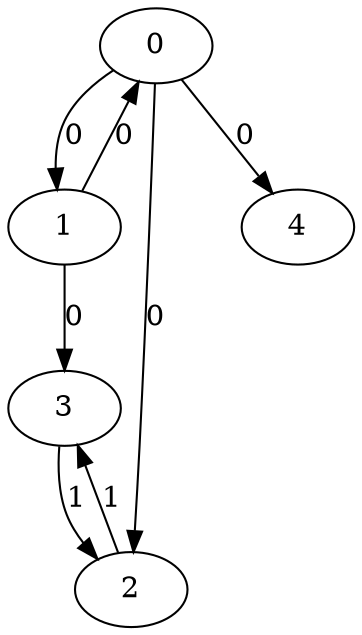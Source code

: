 // Source:223 Canonical: -1 0 0 -1 0 0 -1 -1 0 -1 -1 -1 -1 1 -1 -1 -1 1 -1 -1 -1 -1 -1 -1 -1
digraph HRA_from_223_graph_000 {
  0 -> 1 [label="0"];
  0 -> 2 [label="0"];
  1 -> 0 [label="0"];
  1 -> 3 [label="0"];
  2 -> 3 [label="1"];
  3 -> 2 [label="1"];
  0 -> 4 [label="0"];
}

// Source:223 Canonical: -1 0 0 -1 0 0 -1 -1 0 -1 -1 -1 -1 1 -1 -1 -1 1 -1 -1 0 -1 -1 -1 -1
digraph HRA_from_223_graph_001 {
  0 -> 1 [label="0"];
  0 -> 2 [label="0"];
  1 -> 0 [label="0"];
  1 -> 3 [label="0"];
  2 -> 3 [label="1"];
  3 -> 2 [label="1"];
  0 -> 4 [label="0"];
  4 -> 0 [label="0"];
}

// Source:223 Canonical: -1 0 0 -1 -1 0 -1 -1 0 0 -1 -1 -1 1 -1 -1 -1 1 -1 -1 -1 -1 -1 -1 -1
digraph HRA_from_223_graph_002 {
  0 -> 1 [label="0"];
  0 -> 2 [label="0"];
  1 -> 0 [label="0"];
  1 -> 3 [label="0"];
  2 -> 3 [label="1"];
  3 -> 2 [label="1"];
  1 -> 4 [label="0"];
}

// Source:223 Canonical: -1 0 0 -1 0 0 -1 -1 0 0 -1 -1 -1 1 -1 -1 -1 1 -1 -1 -1 -1 -1 -1 -1
digraph HRA_from_223_graph_003 {
  0 -> 1 [label="0"];
  0 -> 2 [label="0"];
  1 -> 0 [label="0"];
  1 -> 3 [label="0"];
  2 -> 3 [label="1"];
  3 -> 2 [label="1"];
  0 -> 4 [label="0"];
  1 -> 4 [label="0"];
}

// Source:223 Canonical: -1 0 0 -1 -1 0 -1 -1 0 0 -1 -1 -1 1 -1 -1 -1 1 -1 -1 0 -1 -1 -1 -1
digraph HRA_from_223_graph_004 {
  0 -> 1 [label="0"];
  0 -> 2 [label="0"];
  1 -> 0 [label="0"];
  1 -> 3 [label="0"];
  2 -> 3 [label="1"];
  3 -> 2 [label="1"];
  4 -> 0 [label="0"];
  1 -> 4 [label="0"];
}

// Source:223 Canonical: -1 0 0 -1 0 0 -1 -1 0 0 -1 -1 -1 1 -1 -1 -1 1 -1 -1 0 -1 -1 -1 -1
digraph HRA_from_223_graph_005 {
  0 -> 1 [label="0"];
  0 -> 2 [label="0"];
  1 -> 0 [label="0"];
  1 -> 3 [label="0"];
  2 -> 3 [label="1"];
  3 -> 2 [label="1"];
  0 -> 4 [label="0"];
  4 -> 0 [label="0"];
  1 -> 4 [label="0"];
}

// Source:223 Canonical: -1 0 0 -1 0 0 -1 -1 0 -1 -1 -1 -1 1 -1 -1 -1 1 -1 -1 -1 0 -1 -1 -1
digraph HRA_from_223_graph_006 {
  0 -> 1 [label="0"];
  0 -> 2 [label="0"];
  1 -> 0 [label="0"];
  1 -> 3 [label="0"];
  2 -> 3 [label="1"];
  3 -> 2 [label="1"];
  0 -> 4 [label="0"];
  4 -> 1 [label="0"];
}

// Source:223 Canonical: -1 0 0 -1 0 0 -1 -1 0 -1 -1 -1 -1 1 -1 -1 -1 1 -1 -1 0 0 -1 -1 -1
digraph HRA_from_223_graph_007 {
  0 -> 1 [label="0"];
  0 -> 2 [label="0"];
  1 -> 0 [label="0"];
  1 -> 3 [label="0"];
  2 -> 3 [label="1"];
  3 -> 2 [label="1"];
  0 -> 4 [label="0"];
  4 -> 0 [label="0"];
  4 -> 1 [label="0"];
}

// Source:223 Canonical: -1 0 0 -1 -1 0 -1 -1 0 0 -1 -1 -1 1 -1 -1 -1 1 -1 -1 -1 0 -1 -1 -1
digraph HRA_from_223_graph_008 {
  0 -> 1 [label="0"];
  0 -> 2 [label="0"];
  1 -> 0 [label="0"];
  1 -> 3 [label="0"];
  2 -> 3 [label="1"];
  3 -> 2 [label="1"];
  1 -> 4 [label="0"];
  4 -> 1 [label="0"];
}

// Source:223 Canonical: -1 0 0 -1 0 0 -1 -1 0 0 -1 -1 -1 1 -1 -1 -1 1 -1 -1 -1 0 -1 -1 -1
digraph HRA_from_223_graph_009 {
  0 -> 1 [label="0"];
  0 -> 2 [label="0"];
  1 -> 0 [label="0"];
  1 -> 3 [label="0"];
  2 -> 3 [label="1"];
  3 -> 2 [label="1"];
  0 -> 4 [label="0"];
  1 -> 4 [label="0"];
  4 -> 1 [label="0"];
}

// Source:223 Canonical: -1 0 0 -1 -1 0 -1 -1 0 0 -1 -1 -1 1 -1 -1 -1 1 -1 -1 0 0 -1 -1 -1
digraph HRA_from_223_graph_010 {
  0 -> 1 [label="0"];
  0 -> 2 [label="0"];
  1 -> 0 [label="0"];
  1 -> 3 [label="0"];
  2 -> 3 [label="1"];
  3 -> 2 [label="1"];
  4 -> 0 [label="0"];
  1 -> 4 [label="0"];
  4 -> 1 [label="0"];
}

// Source:223 Canonical: -1 0 0 -1 0 0 -1 -1 0 0 -1 -1 -1 1 -1 -1 -1 1 -1 -1 0 0 -1 -1 -1
digraph HRA_from_223_graph_011 {
  0 -> 1 [label="0"];
  0 -> 2 [label="0"];
  1 -> 0 [label="0"];
  1 -> 3 [label="0"];
  2 -> 3 [label="1"];
  3 -> 2 [label="1"];
  0 -> 4 [label="0"];
  4 -> 0 [label="0"];
  1 -> 4 [label="0"];
  4 -> 1 [label="0"];
}

// Source:223 Canonical: -1 0 0 -1 -1 0 -1 -1 0 -1 -1 -1 -1 1 0 -1 -1 1 -1 -1 -1 -1 -1 -1 -1
digraph HRA_from_223_graph_012 {
  0 -> 1 [label="0"];
  0 -> 2 [label="0"];
  1 -> 0 [label="0"];
  1 -> 3 [label="0"];
  2 -> 3 [label="1"];
  3 -> 2 [label="1"];
  2 -> 4 [label="0"];
}

// Source:223 Canonical: -1 0 0 -1 0 0 -1 -1 0 -1 -1 -1 -1 1 0 -1 -1 1 -1 -1 -1 -1 -1 -1 -1
digraph HRA_from_223_graph_013 {
  0 -> 1 [label="0"];
  0 -> 2 [label="0"];
  1 -> 0 [label="0"];
  1 -> 3 [label="0"];
  2 -> 3 [label="1"];
  3 -> 2 [label="1"];
  0 -> 4 [label="0"];
  2 -> 4 [label="0"];
}

// Source:223 Canonical: -1 0 0 -1 -1 0 -1 -1 0 -1 -1 -1 -1 1 0 -1 -1 1 -1 -1 0 -1 -1 -1 -1
digraph HRA_from_223_graph_014 {
  0 -> 1 [label="0"];
  0 -> 2 [label="0"];
  1 -> 0 [label="0"];
  1 -> 3 [label="0"];
  2 -> 3 [label="1"];
  3 -> 2 [label="1"];
  4 -> 0 [label="0"];
  2 -> 4 [label="0"];
}

// Source:223 Canonical: -1 0 0 -1 0 0 -1 -1 0 -1 -1 -1 -1 1 0 -1 -1 1 -1 -1 0 -1 -1 -1 -1
digraph HRA_from_223_graph_015 {
  0 -> 1 [label="0"];
  0 -> 2 [label="0"];
  1 -> 0 [label="0"];
  1 -> 3 [label="0"];
  2 -> 3 [label="1"];
  3 -> 2 [label="1"];
  0 -> 4 [label="0"];
  4 -> 0 [label="0"];
  2 -> 4 [label="0"];
}

// Source:223 Canonical: -1 0 0 -1 -1 0 -1 -1 0 0 -1 -1 -1 1 0 -1 -1 1 -1 -1 -1 -1 -1 -1 -1
digraph HRA_from_223_graph_016 {
  0 -> 1 [label="0"];
  0 -> 2 [label="0"];
  1 -> 0 [label="0"];
  1 -> 3 [label="0"];
  2 -> 3 [label="1"];
  3 -> 2 [label="1"];
  1 -> 4 [label="0"];
  2 -> 4 [label="0"];
}

// Source:223 Canonical: -1 0 0 -1 0 0 -1 -1 0 0 -1 -1 -1 1 0 -1 -1 1 -1 -1 -1 -1 -1 -1 -1
digraph HRA_from_223_graph_017 {
  0 -> 1 [label="0"];
  0 -> 2 [label="0"];
  1 -> 0 [label="0"];
  1 -> 3 [label="0"];
  2 -> 3 [label="1"];
  3 -> 2 [label="1"];
  0 -> 4 [label="0"];
  1 -> 4 [label="0"];
  2 -> 4 [label="0"];
}

// Source:223 Canonical: -1 0 0 -1 -1 0 -1 -1 0 0 -1 -1 -1 1 0 -1 -1 1 -1 -1 0 -1 -1 -1 -1
digraph HRA_from_223_graph_018 {
  0 -> 1 [label="0"];
  0 -> 2 [label="0"];
  1 -> 0 [label="0"];
  1 -> 3 [label="0"];
  2 -> 3 [label="1"];
  3 -> 2 [label="1"];
  4 -> 0 [label="0"];
  1 -> 4 [label="0"];
  2 -> 4 [label="0"];
}

// Source:223 Canonical: -1 0 0 -1 0 0 -1 -1 0 0 -1 -1 -1 1 0 -1 -1 1 -1 -1 0 -1 -1 -1 -1
digraph HRA_from_223_graph_019 {
  0 -> 1 [label="0"];
  0 -> 2 [label="0"];
  1 -> 0 [label="0"];
  1 -> 3 [label="0"];
  2 -> 3 [label="1"];
  3 -> 2 [label="1"];
  0 -> 4 [label="0"];
  4 -> 0 [label="0"];
  1 -> 4 [label="0"];
  2 -> 4 [label="0"];
}

// Source:223 Canonical: -1 0 0 -1 -1 0 -1 -1 0 -1 -1 -1 -1 1 0 -1 -1 1 -1 -1 -1 0 -1 -1 -1
digraph HRA_from_223_graph_020 {
  0 -> 1 [label="0"];
  0 -> 2 [label="0"];
  1 -> 0 [label="0"];
  1 -> 3 [label="0"];
  2 -> 3 [label="1"];
  3 -> 2 [label="1"];
  4 -> 1 [label="0"];
  2 -> 4 [label="0"];
}

// Source:223 Canonical: -1 0 0 -1 0 0 -1 -1 0 -1 -1 -1 -1 1 0 -1 -1 1 -1 -1 -1 0 -1 -1 -1
digraph HRA_from_223_graph_021 {
  0 -> 1 [label="0"];
  0 -> 2 [label="0"];
  1 -> 0 [label="0"];
  1 -> 3 [label="0"];
  2 -> 3 [label="1"];
  3 -> 2 [label="1"];
  0 -> 4 [label="0"];
  4 -> 1 [label="0"];
  2 -> 4 [label="0"];
}

// Source:223 Canonical: -1 0 0 -1 -1 0 -1 -1 0 -1 -1 -1 -1 1 0 -1 -1 1 -1 -1 0 0 -1 -1 -1
digraph HRA_from_223_graph_022 {
  0 -> 1 [label="0"];
  0 -> 2 [label="0"];
  1 -> 0 [label="0"];
  1 -> 3 [label="0"];
  2 -> 3 [label="1"];
  3 -> 2 [label="1"];
  4 -> 0 [label="0"];
  4 -> 1 [label="0"];
  2 -> 4 [label="0"];
}

// Source:223 Canonical: -1 0 0 -1 0 0 -1 -1 0 -1 -1 -1 -1 1 0 -1 -1 1 -1 -1 0 0 -1 -1 -1
digraph HRA_from_223_graph_023 {
  0 -> 1 [label="0"];
  0 -> 2 [label="0"];
  1 -> 0 [label="0"];
  1 -> 3 [label="0"];
  2 -> 3 [label="1"];
  3 -> 2 [label="1"];
  0 -> 4 [label="0"];
  4 -> 0 [label="0"];
  4 -> 1 [label="0"];
  2 -> 4 [label="0"];
}

// Source:223 Canonical: -1 0 0 -1 -1 0 -1 -1 0 0 -1 -1 -1 1 0 -1 -1 1 -1 -1 -1 0 -1 -1 -1
digraph HRA_from_223_graph_024 {
  0 -> 1 [label="0"];
  0 -> 2 [label="0"];
  1 -> 0 [label="0"];
  1 -> 3 [label="0"];
  2 -> 3 [label="1"];
  3 -> 2 [label="1"];
  1 -> 4 [label="0"];
  4 -> 1 [label="0"];
  2 -> 4 [label="0"];
}

// Source:223 Canonical: -1 0 0 -1 0 0 -1 -1 0 0 -1 -1 -1 1 0 -1 -1 1 -1 -1 -1 0 -1 -1 -1
digraph HRA_from_223_graph_025 {
  0 -> 1 [label="0"];
  0 -> 2 [label="0"];
  1 -> 0 [label="0"];
  1 -> 3 [label="0"];
  2 -> 3 [label="1"];
  3 -> 2 [label="1"];
  0 -> 4 [label="0"];
  1 -> 4 [label="0"];
  4 -> 1 [label="0"];
  2 -> 4 [label="0"];
}

// Source:223 Canonical: -1 0 0 -1 -1 0 -1 -1 0 0 -1 -1 -1 1 0 -1 -1 1 -1 -1 0 0 -1 -1 -1
digraph HRA_from_223_graph_026 {
  0 -> 1 [label="0"];
  0 -> 2 [label="0"];
  1 -> 0 [label="0"];
  1 -> 3 [label="0"];
  2 -> 3 [label="1"];
  3 -> 2 [label="1"];
  4 -> 0 [label="0"];
  1 -> 4 [label="0"];
  4 -> 1 [label="0"];
  2 -> 4 [label="0"];
}

// Source:223 Canonical: -1 0 0 -1 0 0 -1 -1 0 0 -1 -1 -1 1 0 -1 -1 1 -1 -1 0 0 -1 -1 -1
digraph HRA_from_223_graph_027 {
  0 -> 1 [label="0"];
  0 -> 2 [label="0"];
  1 -> 0 [label="0"];
  1 -> 3 [label="0"];
  2 -> 3 [label="1"];
  3 -> 2 [label="1"];
  0 -> 4 [label="0"];
  4 -> 0 [label="0"];
  1 -> 4 [label="0"];
  4 -> 1 [label="0"];
  2 -> 4 [label="0"];
}

// Source:223 Canonical: -1 0 0 -1 0 0 -1 -1 0 -1 -1 -1 -1 1 -1 -1 -1 1 -1 -1 -1 -1 0 -1 -1
digraph HRA_from_223_graph_028 {
  0 -> 1 [label="0"];
  0 -> 2 [label="0"];
  1 -> 0 [label="0"];
  1 -> 3 [label="0"];
  2 -> 3 [label="1"];
  3 -> 2 [label="1"];
  0 -> 4 [label="0"];
  4 -> 2 [label="0"];
}

// Source:223 Canonical: -1 0 0 -1 0 0 -1 -1 0 -1 -1 -1 -1 1 -1 -1 -1 1 -1 -1 0 -1 0 -1 -1
digraph HRA_from_223_graph_029 {
  0 -> 1 [label="0"];
  0 -> 2 [label="0"];
  1 -> 0 [label="0"];
  1 -> 3 [label="0"];
  2 -> 3 [label="1"];
  3 -> 2 [label="1"];
  0 -> 4 [label="0"];
  4 -> 0 [label="0"];
  4 -> 2 [label="0"];
}

// Source:223 Canonical: -1 0 0 -1 -1 0 -1 -1 0 0 -1 -1 -1 1 -1 -1 -1 1 -1 -1 -1 -1 0 -1 -1
digraph HRA_from_223_graph_030 {
  0 -> 1 [label="0"];
  0 -> 2 [label="0"];
  1 -> 0 [label="0"];
  1 -> 3 [label="0"];
  2 -> 3 [label="1"];
  3 -> 2 [label="1"];
  1 -> 4 [label="0"];
  4 -> 2 [label="0"];
}

// Source:223 Canonical: -1 0 0 -1 0 0 -1 -1 0 0 -1 -1 -1 1 -1 -1 -1 1 -1 -1 -1 -1 0 -1 -1
digraph HRA_from_223_graph_031 {
  0 -> 1 [label="0"];
  0 -> 2 [label="0"];
  1 -> 0 [label="0"];
  1 -> 3 [label="0"];
  2 -> 3 [label="1"];
  3 -> 2 [label="1"];
  0 -> 4 [label="0"];
  1 -> 4 [label="0"];
  4 -> 2 [label="0"];
}

// Source:223 Canonical: -1 0 0 -1 -1 0 -1 -1 0 0 -1 -1 -1 1 -1 -1 -1 1 -1 -1 0 -1 0 -1 -1
digraph HRA_from_223_graph_032 {
  0 -> 1 [label="0"];
  0 -> 2 [label="0"];
  1 -> 0 [label="0"];
  1 -> 3 [label="0"];
  2 -> 3 [label="1"];
  3 -> 2 [label="1"];
  4 -> 0 [label="0"];
  1 -> 4 [label="0"];
  4 -> 2 [label="0"];
}

// Source:223 Canonical: -1 0 0 -1 0 0 -1 -1 0 0 -1 -1 -1 1 -1 -1 -1 1 -1 -1 0 -1 0 -1 -1
digraph HRA_from_223_graph_033 {
  0 -> 1 [label="0"];
  0 -> 2 [label="0"];
  1 -> 0 [label="0"];
  1 -> 3 [label="0"];
  2 -> 3 [label="1"];
  3 -> 2 [label="1"];
  0 -> 4 [label="0"];
  4 -> 0 [label="0"];
  1 -> 4 [label="0"];
  4 -> 2 [label="0"];
}

// Source:223 Canonical: -1 0 0 -1 0 0 -1 -1 0 -1 -1 -1 -1 1 -1 -1 -1 1 -1 -1 -1 0 0 -1 -1
digraph HRA_from_223_graph_034 {
  0 -> 1 [label="0"];
  0 -> 2 [label="0"];
  1 -> 0 [label="0"];
  1 -> 3 [label="0"];
  2 -> 3 [label="1"];
  3 -> 2 [label="1"];
  0 -> 4 [label="0"];
  4 -> 1 [label="0"];
  4 -> 2 [label="0"];
}

// Source:223 Canonical: -1 0 0 -1 0 0 -1 -1 0 -1 -1 -1 -1 1 -1 -1 -1 1 -1 -1 0 0 0 -1 -1
digraph HRA_from_223_graph_035 {
  0 -> 1 [label="0"];
  0 -> 2 [label="0"];
  1 -> 0 [label="0"];
  1 -> 3 [label="0"];
  2 -> 3 [label="1"];
  3 -> 2 [label="1"];
  0 -> 4 [label="0"];
  4 -> 0 [label="0"];
  4 -> 1 [label="0"];
  4 -> 2 [label="0"];
}

// Source:223 Canonical: -1 0 0 -1 -1 0 -1 -1 0 0 -1 -1 -1 1 -1 -1 -1 1 -1 -1 -1 0 0 -1 -1
digraph HRA_from_223_graph_036 {
  0 -> 1 [label="0"];
  0 -> 2 [label="0"];
  1 -> 0 [label="0"];
  1 -> 3 [label="0"];
  2 -> 3 [label="1"];
  3 -> 2 [label="1"];
  1 -> 4 [label="0"];
  4 -> 1 [label="0"];
  4 -> 2 [label="0"];
}

// Source:223 Canonical: -1 0 0 -1 0 0 -1 -1 0 0 -1 -1 -1 1 -1 -1 -1 1 -1 -1 -1 0 0 -1 -1
digraph HRA_from_223_graph_037 {
  0 -> 1 [label="0"];
  0 -> 2 [label="0"];
  1 -> 0 [label="0"];
  1 -> 3 [label="0"];
  2 -> 3 [label="1"];
  3 -> 2 [label="1"];
  0 -> 4 [label="0"];
  1 -> 4 [label="0"];
  4 -> 1 [label="0"];
  4 -> 2 [label="0"];
}

// Source:223 Canonical: -1 0 0 -1 -1 0 -1 -1 0 0 -1 -1 -1 1 -1 -1 -1 1 -1 -1 0 0 0 -1 -1
digraph HRA_from_223_graph_038 {
  0 -> 1 [label="0"];
  0 -> 2 [label="0"];
  1 -> 0 [label="0"];
  1 -> 3 [label="0"];
  2 -> 3 [label="1"];
  3 -> 2 [label="1"];
  4 -> 0 [label="0"];
  1 -> 4 [label="0"];
  4 -> 1 [label="0"];
  4 -> 2 [label="0"];
}

// Source:223 Canonical: -1 0 0 -1 0 0 -1 -1 0 0 -1 -1 -1 1 -1 -1 -1 1 -1 -1 0 0 0 -1 -1
digraph HRA_from_223_graph_039 {
  0 -> 1 [label="0"];
  0 -> 2 [label="0"];
  1 -> 0 [label="0"];
  1 -> 3 [label="0"];
  2 -> 3 [label="1"];
  3 -> 2 [label="1"];
  0 -> 4 [label="0"];
  4 -> 0 [label="0"];
  1 -> 4 [label="0"];
  4 -> 1 [label="0"];
  4 -> 2 [label="0"];
}

// Source:223 Canonical: -1 0 0 -1 -1 0 -1 -1 0 -1 -1 -1 -1 1 0 -1 -1 1 -1 -1 -1 -1 0 -1 -1
digraph HRA_from_223_graph_040 {
  0 -> 1 [label="0"];
  0 -> 2 [label="0"];
  1 -> 0 [label="0"];
  1 -> 3 [label="0"];
  2 -> 3 [label="1"];
  3 -> 2 [label="1"];
  2 -> 4 [label="0"];
  4 -> 2 [label="0"];
}

// Source:223 Canonical: -1 0 0 -1 0 0 -1 -1 0 -1 -1 -1 -1 1 0 -1 -1 1 -1 -1 -1 -1 0 -1 -1
digraph HRA_from_223_graph_041 {
  0 -> 1 [label="0"];
  0 -> 2 [label="0"];
  1 -> 0 [label="0"];
  1 -> 3 [label="0"];
  2 -> 3 [label="1"];
  3 -> 2 [label="1"];
  0 -> 4 [label="0"];
  2 -> 4 [label="0"];
  4 -> 2 [label="0"];
}

// Source:223 Canonical: -1 0 0 -1 -1 0 -1 -1 0 -1 -1 -1 -1 1 0 -1 -1 1 -1 -1 0 -1 0 -1 -1
digraph HRA_from_223_graph_042 {
  0 -> 1 [label="0"];
  0 -> 2 [label="0"];
  1 -> 0 [label="0"];
  1 -> 3 [label="0"];
  2 -> 3 [label="1"];
  3 -> 2 [label="1"];
  4 -> 0 [label="0"];
  2 -> 4 [label="0"];
  4 -> 2 [label="0"];
}

// Source:223 Canonical: -1 0 0 -1 0 0 -1 -1 0 -1 -1 -1 -1 1 0 -1 -1 1 -1 -1 0 -1 0 -1 -1
digraph HRA_from_223_graph_043 {
  0 -> 1 [label="0"];
  0 -> 2 [label="0"];
  1 -> 0 [label="0"];
  1 -> 3 [label="0"];
  2 -> 3 [label="1"];
  3 -> 2 [label="1"];
  0 -> 4 [label="0"];
  4 -> 0 [label="0"];
  2 -> 4 [label="0"];
  4 -> 2 [label="0"];
}

// Source:223 Canonical: -1 0 0 -1 -1 0 -1 -1 0 0 -1 -1 -1 1 0 -1 -1 1 -1 -1 -1 -1 0 -1 -1
digraph HRA_from_223_graph_044 {
  0 -> 1 [label="0"];
  0 -> 2 [label="0"];
  1 -> 0 [label="0"];
  1 -> 3 [label="0"];
  2 -> 3 [label="1"];
  3 -> 2 [label="1"];
  1 -> 4 [label="0"];
  2 -> 4 [label="0"];
  4 -> 2 [label="0"];
}

// Source:223 Canonical: -1 0 0 -1 0 0 -1 -1 0 0 -1 -1 -1 1 0 -1 -1 1 -1 -1 -1 -1 0 -1 -1
digraph HRA_from_223_graph_045 {
  0 -> 1 [label="0"];
  0 -> 2 [label="0"];
  1 -> 0 [label="0"];
  1 -> 3 [label="0"];
  2 -> 3 [label="1"];
  3 -> 2 [label="1"];
  0 -> 4 [label="0"];
  1 -> 4 [label="0"];
  2 -> 4 [label="0"];
  4 -> 2 [label="0"];
}

// Source:223 Canonical: -1 0 0 -1 -1 0 -1 -1 0 0 -1 -1 -1 1 0 -1 -1 1 -1 -1 0 -1 0 -1 -1
digraph HRA_from_223_graph_046 {
  0 -> 1 [label="0"];
  0 -> 2 [label="0"];
  1 -> 0 [label="0"];
  1 -> 3 [label="0"];
  2 -> 3 [label="1"];
  3 -> 2 [label="1"];
  4 -> 0 [label="0"];
  1 -> 4 [label="0"];
  2 -> 4 [label="0"];
  4 -> 2 [label="0"];
}

// Source:223 Canonical: -1 0 0 -1 0 0 -1 -1 0 0 -1 -1 -1 1 0 -1 -1 1 -1 -1 0 -1 0 -1 -1
digraph HRA_from_223_graph_047 {
  0 -> 1 [label="0"];
  0 -> 2 [label="0"];
  1 -> 0 [label="0"];
  1 -> 3 [label="0"];
  2 -> 3 [label="1"];
  3 -> 2 [label="1"];
  0 -> 4 [label="0"];
  4 -> 0 [label="0"];
  1 -> 4 [label="0"];
  2 -> 4 [label="0"];
  4 -> 2 [label="0"];
}

// Source:223 Canonical: -1 0 0 -1 -1 0 -1 -1 0 -1 -1 -1 -1 1 0 -1 -1 1 -1 -1 -1 0 0 -1 -1
digraph HRA_from_223_graph_048 {
  0 -> 1 [label="0"];
  0 -> 2 [label="0"];
  1 -> 0 [label="0"];
  1 -> 3 [label="0"];
  2 -> 3 [label="1"];
  3 -> 2 [label="1"];
  4 -> 1 [label="0"];
  2 -> 4 [label="0"];
  4 -> 2 [label="0"];
}

// Source:223 Canonical: -1 0 0 -1 0 0 -1 -1 0 -1 -1 -1 -1 1 0 -1 -1 1 -1 -1 -1 0 0 -1 -1
digraph HRA_from_223_graph_049 {
  0 -> 1 [label="0"];
  0 -> 2 [label="0"];
  1 -> 0 [label="0"];
  1 -> 3 [label="0"];
  2 -> 3 [label="1"];
  3 -> 2 [label="1"];
  0 -> 4 [label="0"];
  4 -> 1 [label="0"];
  2 -> 4 [label="0"];
  4 -> 2 [label="0"];
}

// Source:223 Canonical: -1 0 0 -1 -1 0 -1 -1 0 -1 -1 -1 -1 1 0 -1 -1 1 -1 -1 0 0 0 -1 -1
digraph HRA_from_223_graph_050 {
  0 -> 1 [label="0"];
  0 -> 2 [label="0"];
  1 -> 0 [label="0"];
  1 -> 3 [label="0"];
  2 -> 3 [label="1"];
  3 -> 2 [label="1"];
  4 -> 0 [label="0"];
  4 -> 1 [label="0"];
  2 -> 4 [label="0"];
  4 -> 2 [label="0"];
}

// Source:223 Canonical: -1 0 0 -1 0 0 -1 -1 0 -1 -1 -1 -1 1 0 -1 -1 1 -1 -1 0 0 0 -1 -1
digraph HRA_from_223_graph_051 {
  0 -> 1 [label="0"];
  0 -> 2 [label="0"];
  1 -> 0 [label="0"];
  1 -> 3 [label="0"];
  2 -> 3 [label="1"];
  3 -> 2 [label="1"];
  0 -> 4 [label="0"];
  4 -> 0 [label="0"];
  4 -> 1 [label="0"];
  2 -> 4 [label="0"];
  4 -> 2 [label="0"];
}

// Source:223 Canonical: -1 0 0 -1 -1 0 -1 -1 0 0 -1 -1 -1 1 0 -1 -1 1 -1 -1 -1 0 0 -1 -1
digraph HRA_from_223_graph_052 {
  0 -> 1 [label="0"];
  0 -> 2 [label="0"];
  1 -> 0 [label="0"];
  1 -> 3 [label="0"];
  2 -> 3 [label="1"];
  3 -> 2 [label="1"];
  1 -> 4 [label="0"];
  4 -> 1 [label="0"];
  2 -> 4 [label="0"];
  4 -> 2 [label="0"];
}

// Source:223 Canonical: -1 0 0 -1 0 0 -1 -1 0 0 -1 -1 -1 1 0 -1 -1 1 -1 -1 -1 0 0 -1 -1
digraph HRA_from_223_graph_053 {
  0 -> 1 [label="0"];
  0 -> 2 [label="0"];
  1 -> 0 [label="0"];
  1 -> 3 [label="0"];
  2 -> 3 [label="1"];
  3 -> 2 [label="1"];
  0 -> 4 [label="0"];
  1 -> 4 [label="0"];
  4 -> 1 [label="0"];
  2 -> 4 [label="0"];
  4 -> 2 [label="0"];
}

// Source:223 Canonical: -1 0 0 -1 -1 0 -1 -1 0 0 -1 -1 -1 1 0 -1 -1 1 -1 -1 0 0 0 -1 -1
digraph HRA_from_223_graph_054 {
  0 -> 1 [label="0"];
  0 -> 2 [label="0"];
  1 -> 0 [label="0"];
  1 -> 3 [label="0"];
  2 -> 3 [label="1"];
  3 -> 2 [label="1"];
  4 -> 0 [label="0"];
  1 -> 4 [label="0"];
  4 -> 1 [label="0"];
  2 -> 4 [label="0"];
  4 -> 2 [label="0"];
}

// Source:223 Canonical: -1 0 0 -1 0 0 -1 -1 0 0 -1 -1 -1 1 0 -1 -1 1 -1 -1 0 0 0 -1 -1
digraph HRA_from_223_graph_055 {
  0 -> 1 [label="0"];
  0 -> 2 [label="0"];
  1 -> 0 [label="0"];
  1 -> 3 [label="0"];
  2 -> 3 [label="1"];
  3 -> 2 [label="1"];
  0 -> 4 [label="0"];
  4 -> 0 [label="0"];
  1 -> 4 [label="0"];
  4 -> 1 [label="0"];
  2 -> 4 [label="0"];
  4 -> 2 [label="0"];
}

// Source:223 Canonical: -1 0 0 -1 -1 0 -1 -1 0 -1 -1 -1 -1 1 -1 -1 -1 1 -1 0 -1 -1 -1 -1 -1
digraph HRA_from_223_graph_056 {
  0 -> 1 [label="0"];
  0 -> 2 [label="0"];
  1 -> 0 [label="0"];
  1 -> 3 [label="0"];
  2 -> 3 [label="1"];
  3 -> 2 [label="1"];
  3 -> 4 [label="0"];
}

// Source:223 Canonical: -1 0 0 -1 0 0 -1 -1 0 -1 -1 -1 -1 1 -1 -1 -1 1 -1 0 -1 -1 -1 -1 -1
digraph HRA_from_223_graph_057 {
  0 -> 1 [label="0"];
  0 -> 2 [label="0"];
  1 -> 0 [label="0"];
  1 -> 3 [label="0"];
  2 -> 3 [label="1"];
  3 -> 2 [label="1"];
  0 -> 4 [label="0"];
  3 -> 4 [label="0"];
}

// Source:223 Canonical: -1 0 0 -1 -1 0 -1 -1 0 -1 -1 -1 -1 1 -1 -1 -1 1 -1 0 0 -1 -1 -1 -1
digraph HRA_from_223_graph_058 {
  0 -> 1 [label="0"];
  0 -> 2 [label="0"];
  1 -> 0 [label="0"];
  1 -> 3 [label="0"];
  2 -> 3 [label="1"];
  3 -> 2 [label="1"];
  4 -> 0 [label="0"];
  3 -> 4 [label="0"];
}

// Source:223 Canonical: -1 0 0 -1 0 0 -1 -1 0 -1 -1 -1 -1 1 -1 -1 -1 1 -1 0 0 -1 -1 -1 -1
digraph HRA_from_223_graph_059 {
  0 -> 1 [label="0"];
  0 -> 2 [label="0"];
  1 -> 0 [label="0"];
  1 -> 3 [label="0"];
  2 -> 3 [label="1"];
  3 -> 2 [label="1"];
  0 -> 4 [label="0"];
  4 -> 0 [label="0"];
  3 -> 4 [label="0"];
}

// Source:223 Canonical: -1 0 0 -1 -1 0 -1 -1 0 0 -1 -1 -1 1 -1 -1 -1 1 -1 0 -1 -1 -1 -1 -1
digraph HRA_from_223_graph_060 {
  0 -> 1 [label="0"];
  0 -> 2 [label="0"];
  1 -> 0 [label="0"];
  1 -> 3 [label="0"];
  2 -> 3 [label="1"];
  3 -> 2 [label="1"];
  1 -> 4 [label="0"];
  3 -> 4 [label="0"];
}

// Source:223 Canonical: -1 0 0 -1 0 0 -1 -1 0 0 -1 -1 -1 1 -1 -1 -1 1 -1 0 -1 -1 -1 -1 -1
digraph HRA_from_223_graph_061 {
  0 -> 1 [label="0"];
  0 -> 2 [label="0"];
  1 -> 0 [label="0"];
  1 -> 3 [label="0"];
  2 -> 3 [label="1"];
  3 -> 2 [label="1"];
  0 -> 4 [label="0"];
  1 -> 4 [label="0"];
  3 -> 4 [label="0"];
}

// Source:223 Canonical: -1 0 0 -1 -1 0 -1 -1 0 0 -1 -1 -1 1 -1 -1 -1 1 -1 0 0 -1 -1 -1 -1
digraph HRA_from_223_graph_062 {
  0 -> 1 [label="0"];
  0 -> 2 [label="0"];
  1 -> 0 [label="0"];
  1 -> 3 [label="0"];
  2 -> 3 [label="1"];
  3 -> 2 [label="1"];
  4 -> 0 [label="0"];
  1 -> 4 [label="0"];
  3 -> 4 [label="0"];
}

// Source:223 Canonical: -1 0 0 -1 0 0 -1 -1 0 0 -1 -1 -1 1 -1 -1 -1 1 -1 0 0 -1 -1 -1 -1
digraph HRA_from_223_graph_063 {
  0 -> 1 [label="0"];
  0 -> 2 [label="0"];
  1 -> 0 [label="0"];
  1 -> 3 [label="0"];
  2 -> 3 [label="1"];
  3 -> 2 [label="1"];
  0 -> 4 [label="0"];
  4 -> 0 [label="0"];
  1 -> 4 [label="0"];
  3 -> 4 [label="0"];
}

// Source:223 Canonical: -1 0 0 -1 -1 0 -1 -1 0 -1 -1 -1 -1 1 -1 -1 -1 1 -1 0 -1 0 -1 -1 -1
digraph HRA_from_223_graph_064 {
  0 -> 1 [label="0"];
  0 -> 2 [label="0"];
  1 -> 0 [label="0"];
  1 -> 3 [label="0"];
  2 -> 3 [label="1"];
  3 -> 2 [label="1"];
  4 -> 1 [label="0"];
  3 -> 4 [label="0"];
}

// Source:223 Canonical: -1 0 0 -1 0 0 -1 -1 0 -1 -1 -1 -1 1 -1 -1 -1 1 -1 0 -1 0 -1 -1 -1
digraph HRA_from_223_graph_065 {
  0 -> 1 [label="0"];
  0 -> 2 [label="0"];
  1 -> 0 [label="0"];
  1 -> 3 [label="0"];
  2 -> 3 [label="1"];
  3 -> 2 [label="1"];
  0 -> 4 [label="0"];
  4 -> 1 [label="0"];
  3 -> 4 [label="0"];
}

// Source:223 Canonical: -1 0 0 -1 -1 0 -1 -1 0 -1 -1 -1 -1 1 -1 -1 -1 1 -1 0 0 0 -1 -1 -1
digraph HRA_from_223_graph_066 {
  0 -> 1 [label="0"];
  0 -> 2 [label="0"];
  1 -> 0 [label="0"];
  1 -> 3 [label="0"];
  2 -> 3 [label="1"];
  3 -> 2 [label="1"];
  4 -> 0 [label="0"];
  4 -> 1 [label="0"];
  3 -> 4 [label="0"];
}

// Source:223 Canonical: -1 0 0 -1 0 0 -1 -1 0 -1 -1 -1 -1 1 -1 -1 -1 1 -1 0 0 0 -1 -1 -1
digraph HRA_from_223_graph_067 {
  0 -> 1 [label="0"];
  0 -> 2 [label="0"];
  1 -> 0 [label="0"];
  1 -> 3 [label="0"];
  2 -> 3 [label="1"];
  3 -> 2 [label="1"];
  0 -> 4 [label="0"];
  4 -> 0 [label="0"];
  4 -> 1 [label="0"];
  3 -> 4 [label="0"];
}

// Source:223 Canonical: -1 0 0 -1 -1 0 -1 -1 0 0 -1 -1 -1 1 -1 -1 -1 1 -1 0 -1 0 -1 -1 -1
digraph HRA_from_223_graph_068 {
  0 -> 1 [label="0"];
  0 -> 2 [label="0"];
  1 -> 0 [label="0"];
  1 -> 3 [label="0"];
  2 -> 3 [label="1"];
  3 -> 2 [label="1"];
  1 -> 4 [label="0"];
  4 -> 1 [label="0"];
  3 -> 4 [label="0"];
}

// Source:223 Canonical: -1 0 0 -1 0 0 -1 -1 0 0 -1 -1 -1 1 -1 -1 -1 1 -1 0 -1 0 -1 -1 -1
digraph HRA_from_223_graph_069 {
  0 -> 1 [label="0"];
  0 -> 2 [label="0"];
  1 -> 0 [label="0"];
  1 -> 3 [label="0"];
  2 -> 3 [label="1"];
  3 -> 2 [label="1"];
  0 -> 4 [label="0"];
  1 -> 4 [label="0"];
  4 -> 1 [label="0"];
  3 -> 4 [label="0"];
}

// Source:223 Canonical: -1 0 0 -1 -1 0 -1 -1 0 0 -1 -1 -1 1 -1 -1 -1 1 -1 0 0 0 -1 -1 -1
digraph HRA_from_223_graph_070 {
  0 -> 1 [label="0"];
  0 -> 2 [label="0"];
  1 -> 0 [label="0"];
  1 -> 3 [label="0"];
  2 -> 3 [label="1"];
  3 -> 2 [label="1"];
  4 -> 0 [label="0"];
  1 -> 4 [label="0"];
  4 -> 1 [label="0"];
  3 -> 4 [label="0"];
}

// Source:223 Canonical: -1 0 0 -1 0 0 -1 -1 0 0 -1 -1 -1 1 -1 -1 -1 1 -1 0 0 0 -1 -1 -1
digraph HRA_from_223_graph_071 {
  0 -> 1 [label="0"];
  0 -> 2 [label="0"];
  1 -> 0 [label="0"];
  1 -> 3 [label="0"];
  2 -> 3 [label="1"];
  3 -> 2 [label="1"];
  0 -> 4 [label="0"];
  4 -> 0 [label="0"];
  1 -> 4 [label="0"];
  4 -> 1 [label="0"];
  3 -> 4 [label="0"];
}

// Source:223 Canonical: -1 0 0 -1 -1 0 -1 -1 0 -1 -1 -1 -1 1 0 -1 -1 1 -1 0 -1 -1 -1 -1 -1
digraph HRA_from_223_graph_072 {
  0 -> 1 [label="0"];
  0 -> 2 [label="0"];
  1 -> 0 [label="0"];
  1 -> 3 [label="0"];
  2 -> 3 [label="1"];
  3 -> 2 [label="1"];
  2 -> 4 [label="0"];
  3 -> 4 [label="0"];
}

// Source:223 Canonical: -1 0 0 -1 0 0 -1 -1 0 -1 -1 -1 -1 1 0 -1 -1 1 -1 0 -1 -1 -1 -1 -1
digraph HRA_from_223_graph_073 {
  0 -> 1 [label="0"];
  0 -> 2 [label="0"];
  1 -> 0 [label="0"];
  1 -> 3 [label="0"];
  2 -> 3 [label="1"];
  3 -> 2 [label="1"];
  0 -> 4 [label="0"];
  2 -> 4 [label="0"];
  3 -> 4 [label="0"];
}

// Source:223 Canonical: -1 0 0 -1 -1 0 -1 -1 0 -1 -1 -1 -1 1 0 -1 -1 1 -1 0 0 -1 -1 -1 -1
digraph HRA_from_223_graph_074 {
  0 -> 1 [label="0"];
  0 -> 2 [label="0"];
  1 -> 0 [label="0"];
  1 -> 3 [label="0"];
  2 -> 3 [label="1"];
  3 -> 2 [label="1"];
  4 -> 0 [label="0"];
  2 -> 4 [label="0"];
  3 -> 4 [label="0"];
}

// Source:223 Canonical: -1 0 0 -1 0 0 -1 -1 0 -1 -1 -1 -1 1 0 -1 -1 1 -1 0 0 -1 -1 -1 -1
digraph HRA_from_223_graph_075 {
  0 -> 1 [label="0"];
  0 -> 2 [label="0"];
  1 -> 0 [label="0"];
  1 -> 3 [label="0"];
  2 -> 3 [label="1"];
  3 -> 2 [label="1"];
  0 -> 4 [label="0"];
  4 -> 0 [label="0"];
  2 -> 4 [label="0"];
  3 -> 4 [label="0"];
}

// Source:223 Canonical: -1 0 0 -1 -1 0 -1 -1 0 0 -1 -1 -1 1 0 -1 -1 1 -1 0 -1 -1 -1 -1 -1
digraph HRA_from_223_graph_076 {
  0 -> 1 [label="0"];
  0 -> 2 [label="0"];
  1 -> 0 [label="0"];
  1 -> 3 [label="0"];
  2 -> 3 [label="1"];
  3 -> 2 [label="1"];
  1 -> 4 [label="0"];
  2 -> 4 [label="0"];
  3 -> 4 [label="0"];
}

// Source:223 Canonical: -1 0 0 -1 0 0 -1 -1 0 0 -1 -1 -1 1 0 -1 -1 1 -1 0 -1 -1 -1 -1 -1
digraph HRA_from_223_graph_077 {
  0 -> 1 [label="0"];
  0 -> 2 [label="0"];
  1 -> 0 [label="0"];
  1 -> 3 [label="0"];
  2 -> 3 [label="1"];
  3 -> 2 [label="1"];
  0 -> 4 [label="0"];
  1 -> 4 [label="0"];
  2 -> 4 [label="0"];
  3 -> 4 [label="0"];
}

// Source:223 Canonical: -1 0 0 -1 -1 0 -1 -1 0 0 -1 -1 -1 1 0 -1 -1 1 -1 0 0 -1 -1 -1 -1
digraph HRA_from_223_graph_078 {
  0 -> 1 [label="0"];
  0 -> 2 [label="0"];
  1 -> 0 [label="0"];
  1 -> 3 [label="0"];
  2 -> 3 [label="1"];
  3 -> 2 [label="1"];
  4 -> 0 [label="0"];
  1 -> 4 [label="0"];
  2 -> 4 [label="0"];
  3 -> 4 [label="0"];
}

// Source:223 Canonical: -1 0 0 -1 0 0 -1 -1 0 0 -1 -1 -1 1 0 -1 -1 1 -1 0 0 -1 -1 -1 -1
digraph HRA_from_223_graph_079 {
  0 -> 1 [label="0"];
  0 -> 2 [label="0"];
  1 -> 0 [label="0"];
  1 -> 3 [label="0"];
  2 -> 3 [label="1"];
  3 -> 2 [label="1"];
  0 -> 4 [label="0"];
  4 -> 0 [label="0"];
  1 -> 4 [label="0"];
  2 -> 4 [label="0"];
  3 -> 4 [label="0"];
}

// Source:223 Canonical: -1 0 0 -1 -1 0 -1 -1 0 -1 -1 -1 -1 1 0 -1 -1 1 -1 0 -1 0 -1 -1 -1
digraph HRA_from_223_graph_080 {
  0 -> 1 [label="0"];
  0 -> 2 [label="0"];
  1 -> 0 [label="0"];
  1 -> 3 [label="0"];
  2 -> 3 [label="1"];
  3 -> 2 [label="1"];
  4 -> 1 [label="0"];
  2 -> 4 [label="0"];
  3 -> 4 [label="0"];
}

// Source:223 Canonical: -1 0 0 -1 0 0 -1 -1 0 -1 -1 -1 -1 1 0 -1 -1 1 -1 0 -1 0 -1 -1 -1
digraph HRA_from_223_graph_081 {
  0 -> 1 [label="0"];
  0 -> 2 [label="0"];
  1 -> 0 [label="0"];
  1 -> 3 [label="0"];
  2 -> 3 [label="1"];
  3 -> 2 [label="1"];
  0 -> 4 [label="0"];
  4 -> 1 [label="0"];
  2 -> 4 [label="0"];
  3 -> 4 [label="0"];
}

// Source:223 Canonical: -1 0 0 -1 -1 0 -1 -1 0 -1 -1 -1 -1 1 0 -1 -1 1 -1 0 0 0 -1 -1 -1
digraph HRA_from_223_graph_082 {
  0 -> 1 [label="0"];
  0 -> 2 [label="0"];
  1 -> 0 [label="0"];
  1 -> 3 [label="0"];
  2 -> 3 [label="1"];
  3 -> 2 [label="1"];
  4 -> 0 [label="0"];
  4 -> 1 [label="0"];
  2 -> 4 [label="0"];
  3 -> 4 [label="0"];
}

// Source:223 Canonical: -1 0 0 -1 0 0 -1 -1 0 -1 -1 -1 -1 1 0 -1 -1 1 -1 0 0 0 -1 -1 -1
digraph HRA_from_223_graph_083 {
  0 -> 1 [label="0"];
  0 -> 2 [label="0"];
  1 -> 0 [label="0"];
  1 -> 3 [label="0"];
  2 -> 3 [label="1"];
  3 -> 2 [label="1"];
  0 -> 4 [label="0"];
  4 -> 0 [label="0"];
  4 -> 1 [label="0"];
  2 -> 4 [label="0"];
  3 -> 4 [label="0"];
}

// Source:223 Canonical: -1 0 0 -1 -1 0 -1 -1 0 0 -1 -1 -1 1 0 -1 -1 1 -1 0 -1 0 -1 -1 -1
digraph HRA_from_223_graph_084 {
  0 -> 1 [label="0"];
  0 -> 2 [label="0"];
  1 -> 0 [label="0"];
  1 -> 3 [label="0"];
  2 -> 3 [label="1"];
  3 -> 2 [label="1"];
  1 -> 4 [label="0"];
  4 -> 1 [label="0"];
  2 -> 4 [label="0"];
  3 -> 4 [label="0"];
}

// Source:223 Canonical: -1 0 0 -1 0 0 -1 -1 0 0 -1 -1 -1 1 0 -1 -1 1 -1 0 -1 0 -1 -1 -1
digraph HRA_from_223_graph_085 {
  0 -> 1 [label="0"];
  0 -> 2 [label="0"];
  1 -> 0 [label="0"];
  1 -> 3 [label="0"];
  2 -> 3 [label="1"];
  3 -> 2 [label="1"];
  0 -> 4 [label="0"];
  1 -> 4 [label="0"];
  4 -> 1 [label="0"];
  2 -> 4 [label="0"];
  3 -> 4 [label="0"];
}

// Source:223 Canonical: -1 0 0 -1 -1 0 -1 -1 0 0 -1 -1 -1 1 0 -1 -1 1 -1 0 0 0 -1 -1 -1
digraph HRA_from_223_graph_086 {
  0 -> 1 [label="0"];
  0 -> 2 [label="0"];
  1 -> 0 [label="0"];
  1 -> 3 [label="0"];
  2 -> 3 [label="1"];
  3 -> 2 [label="1"];
  4 -> 0 [label="0"];
  1 -> 4 [label="0"];
  4 -> 1 [label="0"];
  2 -> 4 [label="0"];
  3 -> 4 [label="0"];
}

// Source:223 Canonical: -1 0 0 -1 0 0 -1 -1 0 0 -1 -1 -1 1 0 -1 -1 1 -1 0 0 0 -1 -1 -1
digraph HRA_from_223_graph_087 {
  0 -> 1 [label="0"];
  0 -> 2 [label="0"];
  1 -> 0 [label="0"];
  1 -> 3 [label="0"];
  2 -> 3 [label="1"];
  3 -> 2 [label="1"];
  0 -> 4 [label="0"];
  4 -> 0 [label="0"];
  1 -> 4 [label="0"];
  4 -> 1 [label="0"];
  2 -> 4 [label="0"];
  3 -> 4 [label="0"];
}

// Source:223 Canonical: -1 0 0 -1 -1 0 -1 -1 0 -1 -1 -1 -1 1 -1 -1 -1 1 -1 0 -1 -1 0 -1 -1
digraph HRA_from_223_graph_088 {
  0 -> 1 [label="0"];
  0 -> 2 [label="0"];
  1 -> 0 [label="0"];
  1 -> 3 [label="0"];
  2 -> 3 [label="1"];
  3 -> 2 [label="1"];
  4 -> 2 [label="0"];
  3 -> 4 [label="0"];
}

// Source:223 Canonical: -1 0 0 -1 0 0 -1 -1 0 -1 -1 -1 -1 1 -1 -1 -1 1 -1 0 -1 -1 0 -1 -1
digraph HRA_from_223_graph_089 {
  0 -> 1 [label="0"];
  0 -> 2 [label="0"];
  1 -> 0 [label="0"];
  1 -> 3 [label="0"];
  2 -> 3 [label="1"];
  3 -> 2 [label="1"];
  0 -> 4 [label="0"];
  4 -> 2 [label="0"];
  3 -> 4 [label="0"];
}

// Source:223 Canonical: -1 0 0 -1 -1 0 -1 -1 0 -1 -1 -1 -1 1 -1 -1 -1 1 -1 0 0 -1 0 -1 -1
digraph HRA_from_223_graph_090 {
  0 -> 1 [label="0"];
  0 -> 2 [label="0"];
  1 -> 0 [label="0"];
  1 -> 3 [label="0"];
  2 -> 3 [label="1"];
  3 -> 2 [label="1"];
  4 -> 0 [label="0"];
  4 -> 2 [label="0"];
  3 -> 4 [label="0"];
}

// Source:223 Canonical: -1 0 0 -1 0 0 -1 -1 0 -1 -1 -1 -1 1 -1 -1 -1 1 -1 0 0 -1 0 -1 -1
digraph HRA_from_223_graph_091 {
  0 -> 1 [label="0"];
  0 -> 2 [label="0"];
  1 -> 0 [label="0"];
  1 -> 3 [label="0"];
  2 -> 3 [label="1"];
  3 -> 2 [label="1"];
  0 -> 4 [label="0"];
  4 -> 0 [label="0"];
  4 -> 2 [label="0"];
  3 -> 4 [label="0"];
}

// Source:223 Canonical: -1 0 0 -1 -1 0 -1 -1 0 0 -1 -1 -1 1 -1 -1 -1 1 -1 0 -1 -1 0 -1 -1
digraph HRA_from_223_graph_092 {
  0 -> 1 [label="0"];
  0 -> 2 [label="0"];
  1 -> 0 [label="0"];
  1 -> 3 [label="0"];
  2 -> 3 [label="1"];
  3 -> 2 [label="1"];
  1 -> 4 [label="0"];
  4 -> 2 [label="0"];
  3 -> 4 [label="0"];
}

// Source:223 Canonical: -1 0 0 -1 0 0 -1 -1 0 0 -1 -1 -1 1 -1 -1 -1 1 -1 0 -1 -1 0 -1 -1
digraph HRA_from_223_graph_093 {
  0 -> 1 [label="0"];
  0 -> 2 [label="0"];
  1 -> 0 [label="0"];
  1 -> 3 [label="0"];
  2 -> 3 [label="1"];
  3 -> 2 [label="1"];
  0 -> 4 [label="0"];
  1 -> 4 [label="0"];
  4 -> 2 [label="0"];
  3 -> 4 [label="0"];
}

// Source:223 Canonical: -1 0 0 -1 -1 0 -1 -1 0 0 -1 -1 -1 1 -1 -1 -1 1 -1 0 0 -1 0 -1 -1
digraph HRA_from_223_graph_094 {
  0 -> 1 [label="0"];
  0 -> 2 [label="0"];
  1 -> 0 [label="0"];
  1 -> 3 [label="0"];
  2 -> 3 [label="1"];
  3 -> 2 [label="1"];
  4 -> 0 [label="0"];
  1 -> 4 [label="0"];
  4 -> 2 [label="0"];
  3 -> 4 [label="0"];
}

// Source:223 Canonical: -1 0 0 -1 0 0 -1 -1 0 0 -1 -1 -1 1 -1 -1 -1 1 -1 0 0 -1 0 -1 -1
digraph HRA_from_223_graph_095 {
  0 -> 1 [label="0"];
  0 -> 2 [label="0"];
  1 -> 0 [label="0"];
  1 -> 3 [label="0"];
  2 -> 3 [label="1"];
  3 -> 2 [label="1"];
  0 -> 4 [label="0"];
  4 -> 0 [label="0"];
  1 -> 4 [label="0"];
  4 -> 2 [label="0"];
  3 -> 4 [label="0"];
}

// Source:223 Canonical: -1 0 0 -1 -1 0 -1 -1 0 -1 -1 -1 -1 1 -1 -1 -1 1 -1 0 -1 0 0 -1 -1
digraph HRA_from_223_graph_096 {
  0 -> 1 [label="0"];
  0 -> 2 [label="0"];
  1 -> 0 [label="0"];
  1 -> 3 [label="0"];
  2 -> 3 [label="1"];
  3 -> 2 [label="1"];
  4 -> 1 [label="0"];
  4 -> 2 [label="0"];
  3 -> 4 [label="0"];
}

// Source:223 Canonical: -1 0 0 -1 0 0 -1 -1 0 -1 -1 -1 -1 1 -1 -1 -1 1 -1 0 -1 0 0 -1 -1
digraph HRA_from_223_graph_097 {
  0 -> 1 [label="0"];
  0 -> 2 [label="0"];
  1 -> 0 [label="0"];
  1 -> 3 [label="0"];
  2 -> 3 [label="1"];
  3 -> 2 [label="1"];
  0 -> 4 [label="0"];
  4 -> 1 [label="0"];
  4 -> 2 [label="0"];
  3 -> 4 [label="0"];
}

// Source:223 Canonical: -1 0 0 -1 -1 0 -1 -1 0 -1 -1 -1 -1 1 -1 -1 -1 1 -1 0 0 0 0 -1 -1
digraph HRA_from_223_graph_098 {
  0 -> 1 [label="0"];
  0 -> 2 [label="0"];
  1 -> 0 [label="0"];
  1 -> 3 [label="0"];
  2 -> 3 [label="1"];
  3 -> 2 [label="1"];
  4 -> 0 [label="0"];
  4 -> 1 [label="0"];
  4 -> 2 [label="0"];
  3 -> 4 [label="0"];
}

// Source:223 Canonical: -1 0 0 -1 0 0 -1 -1 0 -1 -1 -1 -1 1 -1 -1 -1 1 -1 0 0 0 0 -1 -1
digraph HRA_from_223_graph_099 {
  0 -> 1 [label="0"];
  0 -> 2 [label="0"];
  1 -> 0 [label="0"];
  1 -> 3 [label="0"];
  2 -> 3 [label="1"];
  3 -> 2 [label="1"];
  0 -> 4 [label="0"];
  4 -> 0 [label="0"];
  4 -> 1 [label="0"];
  4 -> 2 [label="0"];
  3 -> 4 [label="0"];
}

// Source:223 Canonical: -1 0 0 -1 -1 0 -1 -1 0 0 -1 -1 -1 1 -1 -1 -1 1 -1 0 -1 0 0 -1 -1
digraph HRA_from_223_graph_100 {
  0 -> 1 [label="0"];
  0 -> 2 [label="0"];
  1 -> 0 [label="0"];
  1 -> 3 [label="0"];
  2 -> 3 [label="1"];
  3 -> 2 [label="1"];
  1 -> 4 [label="0"];
  4 -> 1 [label="0"];
  4 -> 2 [label="0"];
  3 -> 4 [label="0"];
}

// Source:223 Canonical: -1 0 0 -1 0 0 -1 -1 0 0 -1 -1 -1 1 -1 -1 -1 1 -1 0 -1 0 0 -1 -1
digraph HRA_from_223_graph_101 {
  0 -> 1 [label="0"];
  0 -> 2 [label="0"];
  1 -> 0 [label="0"];
  1 -> 3 [label="0"];
  2 -> 3 [label="1"];
  3 -> 2 [label="1"];
  0 -> 4 [label="0"];
  1 -> 4 [label="0"];
  4 -> 1 [label="0"];
  4 -> 2 [label="0"];
  3 -> 4 [label="0"];
}

// Source:223 Canonical: -1 0 0 -1 -1 0 -1 -1 0 0 -1 -1 -1 1 -1 -1 -1 1 -1 0 0 0 0 -1 -1
digraph HRA_from_223_graph_102 {
  0 -> 1 [label="0"];
  0 -> 2 [label="0"];
  1 -> 0 [label="0"];
  1 -> 3 [label="0"];
  2 -> 3 [label="1"];
  3 -> 2 [label="1"];
  4 -> 0 [label="0"];
  1 -> 4 [label="0"];
  4 -> 1 [label="0"];
  4 -> 2 [label="0"];
  3 -> 4 [label="0"];
}

// Source:223 Canonical: -1 0 0 -1 0 0 -1 -1 0 0 -1 -1 -1 1 -1 -1 -1 1 -1 0 0 0 0 -1 -1
digraph HRA_from_223_graph_103 {
  0 -> 1 [label="0"];
  0 -> 2 [label="0"];
  1 -> 0 [label="0"];
  1 -> 3 [label="0"];
  2 -> 3 [label="1"];
  3 -> 2 [label="1"];
  0 -> 4 [label="0"];
  4 -> 0 [label="0"];
  1 -> 4 [label="0"];
  4 -> 1 [label="0"];
  4 -> 2 [label="0"];
  3 -> 4 [label="0"];
}

// Source:223 Canonical: -1 0 0 -1 -1 0 -1 -1 0 -1 -1 -1 -1 1 0 -1 -1 1 -1 0 -1 -1 0 -1 -1
digraph HRA_from_223_graph_104 {
  0 -> 1 [label="0"];
  0 -> 2 [label="0"];
  1 -> 0 [label="0"];
  1 -> 3 [label="0"];
  2 -> 3 [label="1"];
  3 -> 2 [label="1"];
  2 -> 4 [label="0"];
  4 -> 2 [label="0"];
  3 -> 4 [label="0"];
}

// Source:223 Canonical: -1 0 0 -1 0 0 -1 -1 0 -1 -1 -1 -1 1 0 -1 -1 1 -1 0 -1 -1 0 -1 -1
digraph HRA_from_223_graph_105 {
  0 -> 1 [label="0"];
  0 -> 2 [label="0"];
  1 -> 0 [label="0"];
  1 -> 3 [label="0"];
  2 -> 3 [label="1"];
  3 -> 2 [label="1"];
  0 -> 4 [label="0"];
  2 -> 4 [label="0"];
  4 -> 2 [label="0"];
  3 -> 4 [label="0"];
}

// Source:223 Canonical: -1 0 0 -1 -1 0 -1 -1 0 -1 -1 -1 -1 1 0 -1 -1 1 -1 0 0 -1 0 -1 -1
digraph HRA_from_223_graph_106 {
  0 -> 1 [label="0"];
  0 -> 2 [label="0"];
  1 -> 0 [label="0"];
  1 -> 3 [label="0"];
  2 -> 3 [label="1"];
  3 -> 2 [label="1"];
  4 -> 0 [label="0"];
  2 -> 4 [label="0"];
  4 -> 2 [label="0"];
  3 -> 4 [label="0"];
}

// Source:223 Canonical: -1 0 0 -1 0 0 -1 -1 0 -1 -1 -1 -1 1 0 -1 -1 1 -1 0 0 -1 0 -1 -1
digraph HRA_from_223_graph_107 {
  0 -> 1 [label="0"];
  0 -> 2 [label="0"];
  1 -> 0 [label="0"];
  1 -> 3 [label="0"];
  2 -> 3 [label="1"];
  3 -> 2 [label="1"];
  0 -> 4 [label="0"];
  4 -> 0 [label="0"];
  2 -> 4 [label="0"];
  4 -> 2 [label="0"];
  3 -> 4 [label="0"];
}

// Source:223 Canonical: -1 0 0 -1 -1 0 -1 -1 0 0 -1 -1 -1 1 0 -1 -1 1 -1 0 -1 -1 0 -1 -1
digraph HRA_from_223_graph_108 {
  0 -> 1 [label="0"];
  0 -> 2 [label="0"];
  1 -> 0 [label="0"];
  1 -> 3 [label="0"];
  2 -> 3 [label="1"];
  3 -> 2 [label="1"];
  1 -> 4 [label="0"];
  2 -> 4 [label="0"];
  4 -> 2 [label="0"];
  3 -> 4 [label="0"];
}

// Source:223 Canonical: -1 0 0 -1 0 0 -1 -1 0 0 -1 -1 -1 1 0 -1 -1 1 -1 0 -1 -1 0 -1 -1
digraph HRA_from_223_graph_109 {
  0 -> 1 [label="0"];
  0 -> 2 [label="0"];
  1 -> 0 [label="0"];
  1 -> 3 [label="0"];
  2 -> 3 [label="1"];
  3 -> 2 [label="1"];
  0 -> 4 [label="0"];
  1 -> 4 [label="0"];
  2 -> 4 [label="0"];
  4 -> 2 [label="0"];
  3 -> 4 [label="0"];
}

// Source:223 Canonical: -1 0 0 -1 -1 0 -1 -1 0 0 -1 -1 -1 1 0 -1 -1 1 -1 0 0 -1 0 -1 -1
digraph HRA_from_223_graph_110 {
  0 -> 1 [label="0"];
  0 -> 2 [label="0"];
  1 -> 0 [label="0"];
  1 -> 3 [label="0"];
  2 -> 3 [label="1"];
  3 -> 2 [label="1"];
  4 -> 0 [label="0"];
  1 -> 4 [label="0"];
  2 -> 4 [label="0"];
  4 -> 2 [label="0"];
  3 -> 4 [label="0"];
}

// Source:223 Canonical: -1 0 0 -1 0 0 -1 -1 0 0 -1 -1 -1 1 0 -1 -1 1 -1 0 0 -1 0 -1 -1
digraph HRA_from_223_graph_111 {
  0 -> 1 [label="0"];
  0 -> 2 [label="0"];
  1 -> 0 [label="0"];
  1 -> 3 [label="0"];
  2 -> 3 [label="1"];
  3 -> 2 [label="1"];
  0 -> 4 [label="0"];
  4 -> 0 [label="0"];
  1 -> 4 [label="0"];
  2 -> 4 [label="0"];
  4 -> 2 [label="0"];
  3 -> 4 [label="0"];
}

// Source:223 Canonical: -1 0 0 -1 -1 0 -1 -1 0 -1 -1 -1 -1 1 0 -1 -1 1 -1 0 -1 0 0 -1 -1
digraph HRA_from_223_graph_112 {
  0 -> 1 [label="0"];
  0 -> 2 [label="0"];
  1 -> 0 [label="0"];
  1 -> 3 [label="0"];
  2 -> 3 [label="1"];
  3 -> 2 [label="1"];
  4 -> 1 [label="0"];
  2 -> 4 [label="0"];
  4 -> 2 [label="0"];
  3 -> 4 [label="0"];
}

// Source:223 Canonical: -1 0 0 -1 0 0 -1 -1 0 -1 -1 -1 -1 1 0 -1 -1 1 -1 0 -1 0 0 -1 -1
digraph HRA_from_223_graph_113 {
  0 -> 1 [label="0"];
  0 -> 2 [label="0"];
  1 -> 0 [label="0"];
  1 -> 3 [label="0"];
  2 -> 3 [label="1"];
  3 -> 2 [label="1"];
  0 -> 4 [label="0"];
  4 -> 1 [label="0"];
  2 -> 4 [label="0"];
  4 -> 2 [label="0"];
  3 -> 4 [label="0"];
}

// Source:223 Canonical: -1 0 0 -1 -1 0 -1 -1 0 -1 -1 -1 -1 1 0 -1 -1 1 -1 0 0 0 0 -1 -1
digraph HRA_from_223_graph_114 {
  0 -> 1 [label="0"];
  0 -> 2 [label="0"];
  1 -> 0 [label="0"];
  1 -> 3 [label="0"];
  2 -> 3 [label="1"];
  3 -> 2 [label="1"];
  4 -> 0 [label="0"];
  4 -> 1 [label="0"];
  2 -> 4 [label="0"];
  4 -> 2 [label="0"];
  3 -> 4 [label="0"];
}

// Source:223 Canonical: -1 0 0 -1 0 0 -1 -1 0 -1 -1 -1 -1 1 0 -1 -1 1 -1 0 0 0 0 -1 -1
digraph HRA_from_223_graph_115 {
  0 -> 1 [label="0"];
  0 -> 2 [label="0"];
  1 -> 0 [label="0"];
  1 -> 3 [label="0"];
  2 -> 3 [label="1"];
  3 -> 2 [label="1"];
  0 -> 4 [label="0"];
  4 -> 0 [label="0"];
  4 -> 1 [label="0"];
  2 -> 4 [label="0"];
  4 -> 2 [label="0"];
  3 -> 4 [label="0"];
}

// Source:223 Canonical: -1 0 0 -1 -1 0 -1 -1 0 0 -1 -1 -1 1 0 -1 -1 1 -1 0 -1 0 0 -1 -1
digraph HRA_from_223_graph_116 {
  0 -> 1 [label="0"];
  0 -> 2 [label="0"];
  1 -> 0 [label="0"];
  1 -> 3 [label="0"];
  2 -> 3 [label="1"];
  3 -> 2 [label="1"];
  1 -> 4 [label="0"];
  4 -> 1 [label="0"];
  2 -> 4 [label="0"];
  4 -> 2 [label="0"];
  3 -> 4 [label="0"];
}

// Source:223 Canonical: -1 0 0 -1 0 0 -1 -1 0 0 -1 -1 -1 1 0 -1 -1 1 -1 0 -1 0 0 -1 -1
digraph HRA_from_223_graph_117 {
  0 -> 1 [label="0"];
  0 -> 2 [label="0"];
  1 -> 0 [label="0"];
  1 -> 3 [label="0"];
  2 -> 3 [label="1"];
  3 -> 2 [label="1"];
  0 -> 4 [label="0"];
  1 -> 4 [label="0"];
  4 -> 1 [label="0"];
  2 -> 4 [label="0"];
  4 -> 2 [label="0"];
  3 -> 4 [label="0"];
}

// Source:223 Canonical: -1 0 0 -1 -1 0 -1 -1 0 0 -1 -1 -1 1 0 -1 -1 1 -1 0 0 0 0 -1 -1
digraph HRA_from_223_graph_118 {
  0 -> 1 [label="0"];
  0 -> 2 [label="0"];
  1 -> 0 [label="0"];
  1 -> 3 [label="0"];
  2 -> 3 [label="1"];
  3 -> 2 [label="1"];
  4 -> 0 [label="0"];
  1 -> 4 [label="0"];
  4 -> 1 [label="0"];
  2 -> 4 [label="0"];
  4 -> 2 [label="0"];
  3 -> 4 [label="0"];
}

// Source:223 Canonical: -1 0 0 -1 0 0 -1 -1 0 0 -1 -1 -1 1 0 -1 -1 1 -1 0 0 0 0 -1 -1
digraph HRA_from_223_graph_119 {
  0 -> 1 [label="0"];
  0 -> 2 [label="0"];
  1 -> 0 [label="0"];
  1 -> 3 [label="0"];
  2 -> 3 [label="1"];
  3 -> 2 [label="1"];
  0 -> 4 [label="0"];
  4 -> 0 [label="0"];
  1 -> 4 [label="0"];
  4 -> 1 [label="0"];
  2 -> 4 [label="0"];
  4 -> 2 [label="0"];
  3 -> 4 [label="0"];
}

// Source:223 Canonical: -1 0 0 -1 0 0 -1 -1 0 -1 -1 -1 -1 1 -1 -1 -1 1 -1 -1 -1 -1 -1 0 -1
digraph HRA_from_223_graph_120 {
  0 -> 1 [label="0"];
  0 -> 2 [label="0"];
  1 -> 0 [label="0"];
  1 -> 3 [label="0"];
  2 -> 3 [label="1"];
  3 -> 2 [label="1"];
  0 -> 4 [label="0"];
  4 -> 3 [label="0"];
}

// Source:223 Canonical: -1 0 0 -1 0 0 -1 -1 0 -1 -1 -1 -1 1 -1 -1 -1 1 -1 -1 0 -1 -1 0 -1
digraph HRA_from_223_graph_121 {
  0 -> 1 [label="0"];
  0 -> 2 [label="0"];
  1 -> 0 [label="0"];
  1 -> 3 [label="0"];
  2 -> 3 [label="1"];
  3 -> 2 [label="1"];
  0 -> 4 [label="0"];
  4 -> 0 [label="0"];
  4 -> 3 [label="0"];
}

// Source:223 Canonical: -1 0 0 -1 -1 0 -1 -1 0 0 -1 -1 -1 1 -1 -1 -1 1 -1 -1 -1 -1 -1 0 -1
digraph HRA_from_223_graph_122 {
  0 -> 1 [label="0"];
  0 -> 2 [label="0"];
  1 -> 0 [label="0"];
  1 -> 3 [label="0"];
  2 -> 3 [label="1"];
  3 -> 2 [label="1"];
  1 -> 4 [label="0"];
  4 -> 3 [label="0"];
}

// Source:223 Canonical: -1 0 0 -1 0 0 -1 -1 0 0 -1 -1 -1 1 -1 -1 -1 1 -1 -1 -1 -1 -1 0 -1
digraph HRA_from_223_graph_123 {
  0 -> 1 [label="0"];
  0 -> 2 [label="0"];
  1 -> 0 [label="0"];
  1 -> 3 [label="0"];
  2 -> 3 [label="1"];
  3 -> 2 [label="1"];
  0 -> 4 [label="0"];
  1 -> 4 [label="0"];
  4 -> 3 [label="0"];
}

// Source:223 Canonical: -1 0 0 -1 -1 0 -1 -1 0 0 -1 -1 -1 1 -1 -1 -1 1 -1 -1 0 -1 -1 0 -1
digraph HRA_from_223_graph_124 {
  0 -> 1 [label="0"];
  0 -> 2 [label="0"];
  1 -> 0 [label="0"];
  1 -> 3 [label="0"];
  2 -> 3 [label="1"];
  3 -> 2 [label="1"];
  4 -> 0 [label="0"];
  1 -> 4 [label="0"];
  4 -> 3 [label="0"];
}

// Source:223 Canonical: -1 0 0 -1 0 0 -1 -1 0 0 -1 -1 -1 1 -1 -1 -1 1 -1 -1 0 -1 -1 0 -1
digraph HRA_from_223_graph_125 {
  0 -> 1 [label="0"];
  0 -> 2 [label="0"];
  1 -> 0 [label="0"];
  1 -> 3 [label="0"];
  2 -> 3 [label="1"];
  3 -> 2 [label="1"];
  0 -> 4 [label="0"];
  4 -> 0 [label="0"];
  1 -> 4 [label="0"];
  4 -> 3 [label="0"];
}

// Source:223 Canonical: -1 0 0 -1 0 0 -1 -1 0 -1 -1 -1 -1 1 -1 -1 -1 1 -1 -1 -1 0 -1 0 -1
digraph HRA_from_223_graph_126 {
  0 -> 1 [label="0"];
  0 -> 2 [label="0"];
  1 -> 0 [label="0"];
  1 -> 3 [label="0"];
  2 -> 3 [label="1"];
  3 -> 2 [label="1"];
  0 -> 4 [label="0"];
  4 -> 1 [label="0"];
  4 -> 3 [label="0"];
}

// Source:223 Canonical: -1 0 0 -1 0 0 -1 -1 0 -1 -1 -1 -1 1 -1 -1 -1 1 -1 -1 0 0 -1 0 -1
digraph HRA_from_223_graph_127 {
  0 -> 1 [label="0"];
  0 -> 2 [label="0"];
  1 -> 0 [label="0"];
  1 -> 3 [label="0"];
  2 -> 3 [label="1"];
  3 -> 2 [label="1"];
  0 -> 4 [label="0"];
  4 -> 0 [label="0"];
  4 -> 1 [label="0"];
  4 -> 3 [label="0"];
}

// Source:223 Canonical: -1 0 0 -1 -1 0 -1 -1 0 0 -1 -1 -1 1 -1 -1 -1 1 -1 -1 -1 0 -1 0 -1
digraph HRA_from_223_graph_128 {
  0 -> 1 [label="0"];
  0 -> 2 [label="0"];
  1 -> 0 [label="0"];
  1 -> 3 [label="0"];
  2 -> 3 [label="1"];
  3 -> 2 [label="1"];
  1 -> 4 [label="0"];
  4 -> 1 [label="0"];
  4 -> 3 [label="0"];
}

// Source:223 Canonical: -1 0 0 -1 0 0 -1 -1 0 0 -1 -1 -1 1 -1 -1 -1 1 -1 -1 -1 0 -1 0 -1
digraph HRA_from_223_graph_129 {
  0 -> 1 [label="0"];
  0 -> 2 [label="0"];
  1 -> 0 [label="0"];
  1 -> 3 [label="0"];
  2 -> 3 [label="1"];
  3 -> 2 [label="1"];
  0 -> 4 [label="0"];
  1 -> 4 [label="0"];
  4 -> 1 [label="0"];
  4 -> 3 [label="0"];
}

// Source:223 Canonical: -1 0 0 -1 -1 0 -1 -1 0 0 -1 -1 -1 1 -1 -1 -1 1 -1 -1 0 0 -1 0 -1
digraph HRA_from_223_graph_130 {
  0 -> 1 [label="0"];
  0 -> 2 [label="0"];
  1 -> 0 [label="0"];
  1 -> 3 [label="0"];
  2 -> 3 [label="1"];
  3 -> 2 [label="1"];
  4 -> 0 [label="0"];
  1 -> 4 [label="0"];
  4 -> 1 [label="0"];
  4 -> 3 [label="0"];
}

// Source:223 Canonical: -1 0 0 -1 0 0 -1 -1 0 0 -1 -1 -1 1 -1 -1 -1 1 -1 -1 0 0 -1 0 -1
digraph HRA_from_223_graph_131 {
  0 -> 1 [label="0"];
  0 -> 2 [label="0"];
  1 -> 0 [label="0"];
  1 -> 3 [label="0"];
  2 -> 3 [label="1"];
  3 -> 2 [label="1"];
  0 -> 4 [label="0"];
  4 -> 0 [label="0"];
  1 -> 4 [label="0"];
  4 -> 1 [label="0"];
  4 -> 3 [label="0"];
}

// Source:223 Canonical: -1 0 0 -1 -1 0 -1 -1 0 -1 -1 -1 -1 1 0 -1 -1 1 -1 -1 -1 -1 -1 0 -1
digraph HRA_from_223_graph_132 {
  0 -> 1 [label="0"];
  0 -> 2 [label="0"];
  1 -> 0 [label="0"];
  1 -> 3 [label="0"];
  2 -> 3 [label="1"];
  3 -> 2 [label="1"];
  2 -> 4 [label="0"];
  4 -> 3 [label="0"];
}

// Source:223 Canonical: -1 0 0 -1 0 0 -1 -1 0 -1 -1 -1 -1 1 0 -1 -1 1 -1 -1 -1 -1 -1 0 -1
digraph HRA_from_223_graph_133 {
  0 -> 1 [label="0"];
  0 -> 2 [label="0"];
  1 -> 0 [label="0"];
  1 -> 3 [label="0"];
  2 -> 3 [label="1"];
  3 -> 2 [label="1"];
  0 -> 4 [label="0"];
  2 -> 4 [label="0"];
  4 -> 3 [label="0"];
}

// Source:223 Canonical: -1 0 0 -1 -1 0 -1 -1 0 -1 -1 -1 -1 1 0 -1 -1 1 -1 -1 0 -1 -1 0 -1
digraph HRA_from_223_graph_134 {
  0 -> 1 [label="0"];
  0 -> 2 [label="0"];
  1 -> 0 [label="0"];
  1 -> 3 [label="0"];
  2 -> 3 [label="1"];
  3 -> 2 [label="1"];
  4 -> 0 [label="0"];
  2 -> 4 [label="0"];
  4 -> 3 [label="0"];
}

// Source:223 Canonical: -1 0 0 -1 0 0 -1 -1 0 -1 -1 -1 -1 1 0 -1 -1 1 -1 -1 0 -1 -1 0 -1
digraph HRA_from_223_graph_135 {
  0 -> 1 [label="0"];
  0 -> 2 [label="0"];
  1 -> 0 [label="0"];
  1 -> 3 [label="0"];
  2 -> 3 [label="1"];
  3 -> 2 [label="1"];
  0 -> 4 [label="0"];
  4 -> 0 [label="0"];
  2 -> 4 [label="0"];
  4 -> 3 [label="0"];
}

// Source:223 Canonical: -1 0 0 -1 -1 0 -1 -1 0 0 -1 -1 -1 1 0 -1 -1 1 -1 -1 -1 -1 -1 0 -1
digraph HRA_from_223_graph_136 {
  0 -> 1 [label="0"];
  0 -> 2 [label="0"];
  1 -> 0 [label="0"];
  1 -> 3 [label="0"];
  2 -> 3 [label="1"];
  3 -> 2 [label="1"];
  1 -> 4 [label="0"];
  2 -> 4 [label="0"];
  4 -> 3 [label="0"];
}

// Source:223 Canonical: -1 0 0 -1 0 0 -1 -1 0 0 -1 -1 -1 1 0 -1 -1 1 -1 -1 -1 -1 -1 0 -1
digraph HRA_from_223_graph_137 {
  0 -> 1 [label="0"];
  0 -> 2 [label="0"];
  1 -> 0 [label="0"];
  1 -> 3 [label="0"];
  2 -> 3 [label="1"];
  3 -> 2 [label="1"];
  0 -> 4 [label="0"];
  1 -> 4 [label="0"];
  2 -> 4 [label="0"];
  4 -> 3 [label="0"];
}

// Source:223 Canonical: -1 0 0 -1 -1 0 -1 -1 0 0 -1 -1 -1 1 0 -1 -1 1 -1 -1 0 -1 -1 0 -1
digraph HRA_from_223_graph_138 {
  0 -> 1 [label="0"];
  0 -> 2 [label="0"];
  1 -> 0 [label="0"];
  1 -> 3 [label="0"];
  2 -> 3 [label="1"];
  3 -> 2 [label="1"];
  4 -> 0 [label="0"];
  1 -> 4 [label="0"];
  2 -> 4 [label="0"];
  4 -> 3 [label="0"];
}

// Source:223 Canonical: -1 0 0 -1 0 0 -1 -1 0 0 -1 -1 -1 1 0 -1 -1 1 -1 -1 0 -1 -1 0 -1
digraph HRA_from_223_graph_139 {
  0 -> 1 [label="0"];
  0 -> 2 [label="0"];
  1 -> 0 [label="0"];
  1 -> 3 [label="0"];
  2 -> 3 [label="1"];
  3 -> 2 [label="1"];
  0 -> 4 [label="0"];
  4 -> 0 [label="0"];
  1 -> 4 [label="0"];
  2 -> 4 [label="0"];
  4 -> 3 [label="0"];
}

// Source:223 Canonical: -1 0 0 -1 -1 0 -1 -1 0 -1 -1 -1 -1 1 0 -1 -1 1 -1 -1 -1 0 -1 0 -1
digraph HRA_from_223_graph_140 {
  0 -> 1 [label="0"];
  0 -> 2 [label="0"];
  1 -> 0 [label="0"];
  1 -> 3 [label="0"];
  2 -> 3 [label="1"];
  3 -> 2 [label="1"];
  4 -> 1 [label="0"];
  2 -> 4 [label="0"];
  4 -> 3 [label="0"];
}

// Source:223 Canonical: -1 0 0 -1 0 0 -1 -1 0 -1 -1 -1 -1 1 0 -1 -1 1 -1 -1 -1 0 -1 0 -1
digraph HRA_from_223_graph_141 {
  0 -> 1 [label="0"];
  0 -> 2 [label="0"];
  1 -> 0 [label="0"];
  1 -> 3 [label="0"];
  2 -> 3 [label="1"];
  3 -> 2 [label="1"];
  0 -> 4 [label="0"];
  4 -> 1 [label="0"];
  2 -> 4 [label="0"];
  4 -> 3 [label="0"];
}

// Source:223 Canonical: -1 0 0 -1 -1 0 -1 -1 0 -1 -1 -1 -1 1 0 -1 -1 1 -1 -1 0 0 -1 0 -1
digraph HRA_from_223_graph_142 {
  0 -> 1 [label="0"];
  0 -> 2 [label="0"];
  1 -> 0 [label="0"];
  1 -> 3 [label="0"];
  2 -> 3 [label="1"];
  3 -> 2 [label="1"];
  4 -> 0 [label="0"];
  4 -> 1 [label="0"];
  2 -> 4 [label="0"];
  4 -> 3 [label="0"];
}

// Source:223 Canonical: -1 0 0 -1 0 0 -1 -1 0 -1 -1 -1 -1 1 0 -1 -1 1 -1 -1 0 0 -1 0 -1
digraph HRA_from_223_graph_143 {
  0 -> 1 [label="0"];
  0 -> 2 [label="0"];
  1 -> 0 [label="0"];
  1 -> 3 [label="0"];
  2 -> 3 [label="1"];
  3 -> 2 [label="1"];
  0 -> 4 [label="0"];
  4 -> 0 [label="0"];
  4 -> 1 [label="0"];
  2 -> 4 [label="0"];
  4 -> 3 [label="0"];
}

// Source:223 Canonical: -1 0 0 -1 -1 0 -1 -1 0 0 -1 -1 -1 1 0 -1 -1 1 -1 -1 -1 0 -1 0 -1
digraph HRA_from_223_graph_144 {
  0 -> 1 [label="0"];
  0 -> 2 [label="0"];
  1 -> 0 [label="0"];
  1 -> 3 [label="0"];
  2 -> 3 [label="1"];
  3 -> 2 [label="1"];
  1 -> 4 [label="0"];
  4 -> 1 [label="0"];
  2 -> 4 [label="0"];
  4 -> 3 [label="0"];
}

// Source:223 Canonical: -1 0 0 -1 0 0 -1 -1 0 0 -1 -1 -1 1 0 -1 -1 1 -1 -1 -1 0 -1 0 -1
digraph HRA_from_223_graph_145 {
  0 -> 1 [label="0"];
  0 -> 2 [label="0"];
  1 -> 0 [label="0"];
  1 -> 3 [label="0"];
  2 -> 3 [label="1"];
  3 -> 2 [label="1"];
  0 -> 4 [label="0"];
  1 -> 4 [label="0"];
  4 -> 1 [label="0"];
  2 -> 4 [label="0"];
  4 -> 3 [label="0"];
}

// Source:223 Canonical: -1 0 0 -1 -1 0 -1 -1 0 0 -1 -1 -1 1 0 -1 -1 1 -1 -1 0 0 -1 0 -1
digraph HRA_from_223_graph_146 {
  0 -> 1 [label="0"];
  0 -> 2 [label="0"];
  1 -> 0 [label="0"];
  1 -> 3 [label="0"];
  2 -> 3 [label="1"];
  3 -> 2 [label="1"];
  4 -> 0 [label="0"];
  1 -> 4 [label="0"];
  4 -> 1 [label="0"];
  2 -> 4 [label="0"];
  4 -> 3 [label="0"];
}

// Source:223 Canonical: -1 0 0 -1 0 0 -1 -1 0 0 -1 -1 -1 1 0 -1 -1 1 -1 -1 0 0 -1 0 -1
digraph HRA_from_223_graph_147 {
  0 -> 1 [label="0"];
  0 -> 2 [label="0"];
  1 -> 0 [label="0"];
  1 -> 3 [label="0"];
  2 -> 3 [label="1"];
  3 -> 2 [label="1"];
  0 -> 4 [label="0"];
  4 -> 0 [label="0"];
  1 -> 4 [label="0"];
  4 -> 1 [label="0"];
  2 -> 4 [label="0"];
  4 -> 3 [label="0"];
}

// Source:223 Canonical: -1 0 0 -1 0 0 -1 -1 0 -1 -1 -1 -1 1 -1 -1 -1 1 -1 -1 -1 -1 0 0 -1
digraph HRA_from_223_graph_148 {
  0 -> 1 [label="0"];
  0 -> 2 [label="0"];
  1 -> 0 [label="0"];
  1 -> 3 [label="0"];
  2 -> 3 [label="1"];
  3 -> 2 [label="1"];
  0 -> 4 [label="0"];
  4 -> 2 [label="0"];
  4 -> 3 [label="0"];
}

// Source:223 Canonical: -1 0 0 -1 0 0 -1 -1 0 -1 -1 -1 -1 1 -1 -1 -1 1 -1 -1 0 -1 0 0 -1
digraph HRA_from_223_graph_149 {
  0 -> 1 [label="0"];
  0 -> 2 [label="0"];
  1 -> 0 [label="0"];
  1 -> 3 [label="0"];
  2 -> 3 [label="1"];
  3 -> 2 [label="1"];
  0 -> 4 [label="0"];
  4 -> 0 [label="0"];
  4 -> 2 [label="0"];
  4 -> 3 [label="0"];
}

// Source:223 Canonical: -1 0 0 -1 -1 0 -1 -1 0 0 -1 -1 -1 1 -1 -1 -1 1 -1 -1 -1 -1 0 0 -1
digraph HRA_from_223_graph_150 {
  0 -> 1 [label="0"];
  0 -> 2 [label="0"];
  1 -> 0 [label="0"];
  1 -> 3 [label="0"];
  2 -> 3 [label="1"];
  3 -> 2 [label="1"];
  1 -> 4 [label="0"];
  4 -> 2 [label="0"];
  4 -> 3 [label="0"];
}

// Source:223 Canonical: -1 0 0 -1 0 0 -1 -1 0 0 -1 -1 -1 1 -1 -1 -1 1 -1 -1 -1 -1 0 0 -1
digraph HRA_from_223_graph_151 {
  0 -> 1 [label="0"];
  0 -> 2 [label="0"];
  1 -> 0 [label="0"];
  1 -> 3 [label="0"];
  2 -> 3 [label="1"];
  3 -> 2 [label="1"];
  0 -> 4 [label="0"];
  1 -> 4 [label="0"];
  4 -> 2 [label="0"];
  4 -> 3 [label="0"];
}

// Source:223 Canonical: -1 0 0 -1 -1 0 -1 -1 0 0 -1 -1 -1 1 -1 -1 -1 1 -1 -1 0 -1 0 0 -1
digraph HRA_from_223_graph_152 {
  0 -> 1 [label="0"];
  0 -> 2 [label="0"];
  1 -> 0 [label="0"];
  1 -> 3 [label="0"];
  2 -> 3 [label="1"];
  3 -> 2 [label="1"];
  4 -> 0 [label="0"];
  1 -> 4 [label="0"];
  4 -> 2 [label="0"];
  4 -> 3 [label="0"];
}

// Source:223 Canonical: -1 0 0 -1 0 0 -1 -1 0 0 -1 -1 -1 1 -1 -1 -1 1 -1 -1 0 -1 0 0 -1
digraph HRA_from_223_graph_153 {
  0 -> 1 [label="0"];
  0 -> 2 [label="0"];
  1 -> 0 [label="0"];
  1 -> 3 [label="0"];
  2 -> 3 [label="1"];
  3 -> 2 [label="1"];
  0 -> 4 [label="0"];
  4 -> 0 [label="0"];
  1 -> 4 [label="0"];
  4 -> 2 [label="0"];
  4 -> 3 [label="0"];
}

// Source:223 Canonical: -1 0 0 -1 0 0 -1 -1 0 -1 -1 -1 -1 1 -1 -1 -1 1 -1 -1 -1 0 0 0 -1
digraph HRA_from_223_graph_154 {
  0 -> 1 [label="0"];
  0 -> 2 [label="0"];
  1 -> 0 [label="0"];
  1 -> 3 [label="0"];
  2 -> 3 [label="1"];
  3 -> 2 [label="1"];
  0 -> 4 [label="0"];
  4 -> 1 [label="0"];
  4 -> 2 [label="0"];
  4 -> 3 [label="0"];
}

// Source:223 Canonical: -1 0 0 -1 0 0 -1 -1 0 -1 -1 -1 -1 1 -1 -1 -1 1 -1 -1 0 0 0 0 -1
digraph HRA_from_223_graph_155 {
  0 -> 1 [label="0"];
  0 -> 2 [label="0"];
  1 -> 0 [label="0"];
  1 -> 3 [label="0"];
  2 -> 3 [label="1"];
  3 -> 2 [label="1"];
  0 -> 4 [label="0"];
  4 -> 0 [label="0"];
  4 -> 1 [label="0"];
  4 -> 2 [label="0"];
  4 -> 3 [label="0"];
}

// Source:223 Canonical: -1 0 0 -1 -1 0 -1 -1 0 0 -1 -1 -1 1 -1 -1 -1 1 -1 -1 -1 0 0 0 -1
digraph HRA_from_223_graph_156 {
  0 -> 1 [label="0"];
  0 -> 2 [label="0"];
  1 -> 0 [label="0"];
  1 -> 3 [label="0"];
  2 -> 3 [label="1"];
  3 -> 2 [label="1"];
  1 -> 4 [label="0"];
  4 -> 1 [label="0"];
  4 -> 2 [label="0"];
  4 -> 3 [label="0"];
}

// Source:223 Canonical: -1 0 0 -1 0 0 -1 -1 0 0 -1 -1 -1 1 -1 -1 -1 1 -1 -1 -1 0 0 0 -1
digraph HRA_from_223_graph_157 {
  0 -> 1 [label="0"];
  0 -> 2 [label="0"];
  1 -> 0 [label="0"];
  1 -> 3 [label="0"];
  2 -> 3 [label="1"];
  3 -> 2 [label="1"];
  0 -> 4 [label="0"];
  1 -> 4 [label="0"];
  4 -> 1 [label="0"];
  4 -> 2 [label="0"];
  4 -> 3 [label="0"];
}

// Source:223 Canonical: -1 0 0 -1 -1 0 -1 -1 0 0 -1 -1 -1 1 -1 -1 -1 1 -1 -1 0 0 0 0 -1
digraph HRA_from_223_graph_158 {
  0 -> 1 [label="0"];
  0 -> 2 [label="0"];
  1 -> 0 [label="0"];
  1 -> 3 [label="0"];
  2 -> 3 [label="1"];
  3 -> 2 [label="1"];
  4 -> 0 [label="0"];
  1 -> 4 [label="0"];
  4 -> 1 [label="0"];
  4 -> 2 [label="0"];
  4 -> 3 [label="0"];
}

// Source:223 Canonical: -1 0 0 -1 0 0 -1 -1 0 0 -1 -1 -1 1 -1 -1 -1 1 -1 -1 0 0 0 0 -1
digraph HRA_from_223_graph_159 {
  0 -> 1 [label="0"];
  0 -> 2 [label="0"];
  1 -> 0 [label="0"];
  1 -> 3 [label="0"];
  2 -> 3 [label="1"];
  3 -> 2 [label="1"];
  0 -> 4 [label="0"];
  4 -> 0 [label="0"];
  1 -> 4 [label="0"];
  4 -> 1 [label="0"];
  4 -> 2 [label="0"];
  4 -> 3 [label="0"];
}

// Source:223 Canonical: -1 0 0 -1 -1 0 -1 -1 0 -1 -1 -1 -1 1 0 -1 -1 1 -1 -1 -1 -1 0 0 -1
digraph HRA_from_223_graph_160 {
  0 -> 1 [label="0"];
  0 -> 2 [label="0"];
  1 -> 0 [label="0"];
  1 -> 3 [label="0"];
  2 -> 3 [label="1"];
  3 -> 2 [label="1"];
  2 -> 4 [label="0"];
  4 -> 2 [label="0"];
  4 -> 3 [label="0"];
}

// Source:223 Canonical: -1 0 0 -1 0 0 -1 -1 0 -1 -1 -1 -1 1 0 -1 -1 1 -1 -1 -1 -1 0 0 -1
digraph HRA_from_223_graph_161 {
  0 -> 1 [label="0"];
  0 -> 2 [label="0"];
  1 -> 0 [label="0"];
  1 -> 3 [label="0"];
  2 -> 3 [label="1"];
  3 -> 2 [label="1"];
  0 -> 4 [label="0"];
  2 -> 4 [label="0"];
  4 -> 2 [label="0"];
  4 -> 3 [label="0"];
}

// Source:223 Canonical: -1 0 0 -1 -1 0 -1 -1 0 -1 -1 -1 -1 1 0 -1 -1 1 -1 -1 0 -1 0 0 -1
digraph HRA_from_223_graph_162 {
  0 -> 1 [label="0"];
  0 -> 2 [label="0"];
  1 -> 0 [label="0"];
  1 -> 3 [label="0"];
  2 -> 3 [label="1"];
  3 -> 2 [label="1"];
  4 -> 0 [label="0"];
  2 -> 4 [label="0"];
  4 -> 2 [label="0"];
  4 -> 3 [label="0"];
}

// Source:223 Canonical: -1 0 0 -1 0 0 -1 -1 0 -1 -1 -1 -1 1 0 -1 -1 1 -1 -1 0 -1 0 0 -1
digraph HRA_from_223_graph_163 {
  0 -> 1 [label="0"];
  0 -> 2 [label="0"];
  1 -> 0 [label="0"];
  1 -> 3 [label="0"];
  2 -> 3 [label="1"];
  3 -> 2 [label="1"];
  0 -> 4 [label="0"];
  4 -> 0 [label="0"];
  2 -> 4 [label="0"];
  4 -> 2 [label="0"];
  4 -> 3 [label="0"];
}

// Source:223 Canonical: -1 0 0 -1 -1 0 -1 -1 0 0 -1 -1 -1 1 0 -1 -1 1 -1 -1 -1 -1 0 0 -1
digraph HRA_from_223_graph_164 {
  0 -> 1 [label="0"];
  0 -> 2 [label="0"];
  1 -> 0 [label="0"];
  1 -> 3 [label="0"];
  2 -> 3 [label="1"];
  3 -> 2 [label="1"];
  1 -> 4 [label="0"];
  2 -> 4 [label="0"];
  4 -> 2 [label="0"];
  4 -> 3 [label="0"];
}

// Source:223 Canonical: -1 0 0 -1 0 0 -1 -1 0 0 -1 -1 -1 1 0 -1 -1 1 -1 -1 -1 -1 0 0 -1
digraph HRA_from_223_graph_165 {
  0 -> 1 [label="0"];
  0 -> 2 [label="0"];
  1 -> 0 [label="0"];
  1 -> 3 [label="0"];
  2 -> 3 [label="1"];
  3 -> 2 [label="1"];
  0 -> 4 [label="0"];
  1 -> 4 [label="0"];
  2 -> 4 [label="0"];
  4 -> 2 [label="0"];
  4 -> 3 [label="0"];
}

// Source:223 Canonical: -1 0 0 -1 -1 0 -1 -1 0 0 -1 -1 -1 1 0 -1 -1 1 -1 -1 0 -1 0 0 -1
digraph HRA_from_223_graph_166 {
  0 -> 1 [label="0"];
  0 -> 2 [label="0"];
  1 -> 0 [label="0"];
  1 -> 3 [label="0"];
  2 -> 3 [label="1"];
  3 -> 2 [label="1"];
  4 -> 0 [label="0"];
  1 -> 4 [label="0"];
  2 -> 4 [label="0"];
  4 -> 2 [label="0"];
  4 -> 3 [label="0"];
}

// Source:223 Canonical: -1 0 0 -1 0 0 -1 -1 0 0 -1 -1 -1 1 0 -1 -1 1 -1 -1 0 -1 0 0 -1
digraph HRA_from_223_graph_167 {
  0 -> 1 [label="0"];
  0 -> 2 [label="0"];
  1 -> 0 [label="0"];
  1 -> 3 [label="0"];
  2 -> 3 [label="1"];
  3 -> 2 [label="1"];
  0 -> 4 [label="0"];
  4 -> 0 [label="0"];
  1 -> 4 [label="0"];
  2 -> 4 [label="0"];
  4 -> 2 [label="0"];
  4 -> 3 [label="0"];
}

// Source:223 Canonical: -1 0 0 -1 -1 0 -1 -1 0 -1 -1 -1 -1 1 0 -1 -1 1 -1 -1 -1 0 0 0 -1
digraph HRA_from_223_graph_168 {
  0 -> 1 [label="0"];
  0 -> 2 [label="0"];
  1 -> 0 [label="0"];
  1 -> 3 [label="0"];
  2 -> 3 [label="1"];
  3 -> 2 [label="1"];
  4 -> 1 [label="0"];
  2 -> 4 [label="0"];
  4 -> 2 [label="0"];
  4 -> 3 [label="0"];
}

// Source:223 Canonical: -1 0 0 -1 0 0 -1 -1 0 -1 -1 -1 -1 1 0 -1 -1 1 -1 -1 -1 0 0 0 -1
digraph HRA_from_223_graph_169 {
  0 -> 1 [label="0"];
  0 -> 2 [label="0"];
  1 -> 0 [label="0"];
  1 -> 3 [label="0"];
  2 -> 3 [label="1"];
  3 -> 2 [label="1"];
  0 -> 4 [label="0"];
  4 -> 1 [label="0"];
  2 -> 4 [label="0"];
  4 -> 2 [label="0"];
  4 -> 3 [label="0"];
}

// Source:223 Canonical: -1 0 0 -1 -1 0 -1 -1 0 -1 -1 -1 -1 1 0 -1 -1 1 -1 -1 0 0 0 0 -1
digraph HRA_from_223_graph_170 {
  0 -> 1 [label="0"];
  0 -> 2 [label="0"];
  1 -> 0 [label="0"];
  1 -> 3 [label="0"];
  2 -> 3 [label="1"];
  3 -> 2 [label="1"];
  4 -> 0 [label="0"];
  4 -> 1 [label="0"];
  2 -> 4 [label="0"];
  4 -> 2 [label="0"];
  4 -> 3 [label="0"];
}

// Source:223 Canonical: -1 0 0 -1 0 0 -1 -1 0 -1 -1 -1 -1 1 0 -1 -1 1 -1 -1 0 0 0 0 -1
digraph HRA_from_223_graph_171 {
  0 -> 1 [label="0"];
  0 -> 2 [label="0"];
  1 -> 0 [label="0"];
  1 -> 3 [label="0"];
  2 -> 3 [label="1"];
  3 -> 2 [label="1"];
  0 -> 4 [label="0"];
  4 -> 0 [label="0"];
  4 -> 1 [label="0"];
  2 -> 4 [label="0"];
  4 -> 2 [label="0"];
  4 -> 3 [label="0"];
}

// Source:223 Canonical: -1 0 0 -1 -1 0 -1 -1 0 0 -1 -1 -1 1 0 -1 -1 1 -1 -1 -1 0 0 0 -1
digraph HRA_from_223_graph_172 {
  0 -> 1 [label="0"];
  0 -> 2 [label="0"];
  1 -> 0 [label="0"];
  1 -> 3 [label="0"];
  2 -> 3 [label="1"];
  3 -> 2 [label="1"];
  1 -> 4 [label="0"];
  4 -> 1 [label="0"];
  2 -> 4 [label="0"];
  4 -> 2 [label="0"];
  4 -> 3 [label="0"];
}

// Source:223 Canonical: -1 0 0 -1 0 0 -1 -1 0 0 -1 -1 -1 1 0 -1 -1 1 -1 -1 -1 0 0 0 -1
digraph HRA_from_223_graph_173 {
  0 -> 1 [label="0"];
  0 -> 2 [label="0"];
  1 -> 0 [label="0"];
  1 -> 3 [label="0"];
  2 -> 3 [label="1"];
  3 -> 2 [label="1"];
  0 -> 4 [label="0"];
  1 -> 4 [label="0"];
  4 -> 1 [label="0"];
  2 -> 4 [label="0"];
  4 -> 2 [label="0"];
  4 -> 3 [label="0"];
}

// Source:223 Canonical: -1 0 0 -1 -1 0 -1 -1 0 0 -1 -1 -1 1 0 -1 -1 1 -1 -1 0 0 0 0 -1
digraph HRA_from_223_graph_174 {
  0 -> 1 [label="0"];
  0 -> 2 [label="0"];
  1 -> 0 [label="0"];
  1 -> 3 [label="0"];
  2 -> 3 [label="1"];
  3 -> 2 [label="1"];
  4 -> 0 [label="0"];
  1 -> 4 [label="0"];
  4 -> 1 [label="0"];
  2 -> 4 [label="0"];
  4 -> 2 [label="0"];
  4 -> 3 [label="0"];
}

// Source:223 Canonical: -1 0 0 -1 0 0 -1 -1 0 0 -1 -1 -1 1 0 -1 -1 1 -1 -1 0 0 0 0 -1
digraph HRA_from_223_graph_175 {
  0 -> 1 [label="0"];
  0 -> 2 [label="0"];
  1 -> 0 [label="0"];
  1 -> 3 [label="0"];
  2 -> 3 [label="1"];
  3 -> 2 [label="1"];
  0 -> 4 [label="0"];
  4 -> 0 [label="0"];
  1 -> 4 [label="0"];
  4 -> 1 [label="0"];
  2 -> 4 [label="0"];
  4 -> 2 [label="0"];
  4 -> 3 [label="0"];
}

// Source:223 Canonical: -1 0 0 -1 -1 0 -1 -1 0 -1 -1 -1 -1 1 -1 -1 -1 1 -1 0 -1 -1 -1 0 -1
digraph HRA_from_223_graph_176 {
  0 -> 1 [label="0"];
  0 -> 2 [label="0"];
  1 -> 0 [label="0"];
  1 -> 3 [label="0"];
  2 -> 3 [label="1"];
  3 -> 2 [label="1"];
  3 -> 4 [label="0"];
  4 -> 3 [label="0"];
}

// Source:223 Canonical: -1 0 0 -1 0 0 -1 -1 0 -1 -1 -1 -1 1 -1 -1 -1 1 -1 0 -1 -1 -1 0 -1
digraph HRA_from_223_graph_177 {
  0 -> 1 [label="0"];
  0 -> 2 [label="0"];
  1 -> 0 [label="0"];
  1 -> 3 [label="0"];
  2 -> 3 [label="1"];
  3 -> 2 [label="1"];
  0 -> 4 [label="0"];
  3 -> 4 [label="0"];
  4 -> 3 [label="0"];
}

// Source:223 Canonical: -1 0 0 -1 -1 0 -1 -1 0 -1 -1 -1 -1 1 -1 -1 -1 1 -1 0 0 -1 -1 0 -1
digraph HRA_from_223_graph_178 {
  0 -> 1 [label="0"];
  0 -> 2 [label="0"];
  1 -> 0 [label="0"];
  1 -> 3 [label="0"];
  2 -> 3 [label="1"];
  3 -> 2 [label="1"];
  4 -> 0 [label="0"];
  3 -> 4 [label="0"];
  4 -> 3 [label="0"];
}

// Source:223 Canonical: -1 0 0 -1 0 0 -1 -1 0 -1 -1 -1 -1 1 -1 -1 -1 1 -1 0 0 -1 -1 0 -1
digraph HRA_from_223_graph_179 {
  0 -> 1 [label="0"];
  0 -> 2 [label="0"];
  1 -> 0 [label="0"];
  1 -> 3 [label="0"];
  2 -> 3 [label="1"];
  3 -> 2 [label="1"];
  0 -> 4 [label="0"];
  4 -> 0 [label="0"];
  3 -> 4 [label="0"];
  4 -> 3 [label="0"];
}

// Source:223 Canonical: -1 0 0 -1 -1 0 -1 -1 0 0 -1 -1 -1 1 -1 -1 -1 1 -1 0 -1 -1 -1 0 -1
digraph HRA_from_223_graph_180 {
  0 -> 1 [label="0"];
  0 -> 2 [label="0"];
  1 -> 0 [label="0"];
  1 -> 3 [label="0"];
  2 -> 3 [label="1"];
  3 -> 2 [label="1"];
  1 -> 4 [label="0"];
  3 -> 4 [label="0"];
  4 -> 3 [label="0"];
}

// Source:223 Canonical: -1 0 0 -1 0 0 -1 -1 0 0 -1 -1 -1 1 -1 -1 -1 1 -1 0 -1 -1 -1 0 -1
digraph HRA_from_223_graph_181 {
  0 -> 1 [label="0"];
  0 -> 2 [label="0"];
  1 -> 0 [label="0"];
  1 -> 3 [label="0"];
  2 -> 3 [label="1"];
  3 -> 2 [label="1"];
  0 -> 4 [label="0"];
  1 -> 4 [label="0"];
  3 -> 4 [label="0"];
  4 -> 3 [label="0"];
}

// Source:223 Canonical: -1 0 0 -1 -1 0 -1 -1 0 0 -1 -1 -1 1 -1 -1 -1 1 -1 0 0 -1 -1 0 -1
digraph HRA_from_223_graph_182 {
  0 -> 1 [label="0"];
  0 -> 2 [label="0"];
  1 -> 0 [label="0"];
  1 -> 3 [label="0"];
  2 -> 3 [label="1"];
  3 -> 2 [label="1"];
  4 -> 0 [label="0"];
  1 -> 4 [label="0"];
  3 -> 4 [label="0"];
  4 -> 3 [label="0"];
}

// Source:223 Canonical: -1 0 0 -1 0 0 -1 -1 0 0 -1 -1 -1 1 -1 -1 -1 1 -1 0 0 -1 -1 0 -1
digraph HRA_from_223_graph_183 {
  0 -> 1 [label="0"];
  0 -> 2 [label="0"];
  1 -> 0 [label="0"];
  1 -> 3 [label="0"];
  2 -> 3 [label="1"];
  3 -> 2 [label="1"];
  0 -> 4 [label="0"];
  4 -> 0 [label="0"];
  1 -> 4 [label="0"];
  3 -> 4 [label="0"];
  4 -> 3 [label="0"];
}

// Source:223 Canonical: -1 0 0 -1 -1 0 -1 -1 0 -1 -1 -1 -1 1 -1 -1 -1 1 -1 0 -1 0 -1 0 -1
digraph HRA_from_223_graph_184 {
  0 -> 1 [label="0"];
  0 -> 2 [label="0"];
  1 -> 0 [label="0"];
  1 -> 3 [label="0"];
  2 -> 3 [label="1"];
  3 -> 2 [label="1"];
  4 -> 1 [label="0"];
  3 -> 4 [label="0"];
  4 -> 3 [label="0"];
}

// Source:223 Canonical: -1 0 0 -1 0 0 -1 -1 0 -1 -1 -1 -1 1 -1 -1 -1 1 -1 0 -1 0 -1 0 -1
digraph HRA_from_223_graph_185 {
  0 -> 1 [label="0"];
  0 -> 2 [label="0"];
  1 -> 0 [label="0"];
  1 -> 3 [label="0"];
  2 -> 3 [label="1"];
  3 -> 2 [label="1"];
  0 -> 4 [label="0"];
  4 -> 1 [label="0"];
  3 -> 4 [label="0"];
  4 -> 3 [label="0"];
}

// Source:223 Canonical: -1 0 0 -1 -1 0 -1 -1 0 -1 -1 -1 -1 1 -1 -1 -1 1 -1 0 0 0 -1 0 -1
digraph HRA_from_223_graph_186 {
  0 -> 1 [label="0"];
  0 -> 2 [label="0"];
  1 -> 0 [label="0"];
  1 -> 3 [label="0"];
  2 -> 3 [label="1"];
  3 -> 2 [label="1"];
  4 -> 0 [label="0"];
  4 -> 1 [label="0"];
  3 -> 4 [label="0"];
  4 -> 3 [label="0"];
}

// Source:223 Canonical: -1 0 0 -1 0 0 -1 -1 0 -1 -1 -1 -1 1 -1 -1 -1 1 -1 0 0 0 -1 0 -1
digraph HRA_from_223_graph_187 {
  0 -> 1 [label="0"];
  0 -> 2 [label="0"];
  1 -> 0 [label="0"];
  1 -> 3 [label="0"];
  2 -> 3 [label="1"];
  3 -> 2 [label="1"];
  0 -> 4 [label="0"];
  4 -> 0 [label="0"];
  4 -> 1 [label="0"];
  3 -> 4 [label="0"];
  4 -> 3 [label="0"];
}

// Source:223 Canonical: -1 0 0 -1 -1 0 -1 -1 0 0 -1 -1 -1 1 -1 -1 -1 1 -1 0 -1 0 -1 0 -1
digraph HRA_from_223_graph_188 {
  0 -> 1 [label="0"];
  0 -> 2 [label="0"];
  1 -> 0 [label="0"];
  1 -> 3 [label="0"];
  2 -> 3 [label="1"];
  3 -> 2 [label="1"];
  1 -> 4 [label="0"];
  4 -> 1 [label="0"];
  3 -> 4 [label="0"];
  4 -> 3 [label="0"];
}

// Source:223 Canonical: -1 0 0 -1 0 0 -1 -1 0 0 -1 -1 -1 1 -1 -1 -1 1 -1 0 -1 0 -1 0 -1
digraph HRA_from_223_graph_189 {
  0 -> 1 [label="0"];
  0 -> 2 [label="0"];
  1 -> 0 [label="0"];
  1 -> 3 [label="0"];
  2 -> 3 [label="1"];
  3 -> 2 [label="1"];
  0 -> 4 [label="0"];
  1 -> 4 [label="0"];
  4 -> 1 [label="0"];
  3 -> 4 [label="0"];
  4 -> 3 [label="0"];
}

// Source:223 Canonical: -1 0 0 -1 -1 0 -1 -1 0 0 -1 -1 -1 1 -1 -1 -1 1 -1 0 0 0 -1 0 -1
digraph HRA_from_223_graph_190 {
  0 -> 1 [label="0"];
  0 -> 2 [label="0"];
  1 -> 0 [label="0"];
  1 -> 3 [label="0"];
  2 -> 3 [label="1"];
  3 -> 2 [label="1"];
  4 -> 0 [label="0"];
  1 -> 4 [label="0"];
  4 -> 1 [label="0"];
  3 -> 4 [label="0"];
  4 -> 3 [label="0"];
}

// Source:223 Canonical: -1 0 0 -1 0 0 -1 -1 0 0 -1 -1 -1 1 -1 -1 -1 1 -1 0 0 0 -1 0 -1
digraph HRA_from_223_graph_191 {
  0 -> 1 [label="0"];
  0 -> 2 [label="0"];
  1 -> 0 [label="0"];
  1 -> 3 [label="0"];
  2 -> 3 [label="1"];
  3 -> 2 [label="1"];
  0 -> 4 [label="0"];
  4 -> 0 [label="0"];
  1 -> 4 [label="0"];
  4 -> 1 [label="0"];
  3 -> 4 [label="0"];
  4 -> 3 [label="0"];
}

// Source:223 Canonical: -1 0 0 -1 -1 0 -1 -1 0 -1 -1 -1 -1 1 0 -1 -1 1 -1 0 -1 -1 -1 0 -1
digraph HRA_from_223_graph_192 {
  0 -> 1 [label="0"];
  0 -> 2 [label="0"];
  1 -> 0 [label="0"];
  1 -> 3 [label="0"];
  2 -> 3 [label="1"];
  3 -> 2 [label="1"];
  2 -> 4 [label="0"];
  3 -> 4 [label="0"];
  4 -> 3 [label="0"];
}

// Source:223 Canonical: -1 0 0 -1 0 0 -1 -1 0 -1 -1 -1 -1 1 0 -1 -1 1 -1 0 -1 -1 -1 0 -1
digraph HRA_from_223_graph_193 {
  0 -> 1 [label="0"];
  0 -> 2 [label="0"];
  1 -> 0 [label="0"];
  1 -> 3 [label="0"];
  2 -> 3 [label="1"];
  3 -> 2 [label="1"];
  0 -> 4 [label="0"];
  2 -> 4 [label="0"];
  3 -> 4 [label="0"];
  4 -> 3 [label="0"];
}

// Source:223 Canonical: -1 0 0 -1 -1 0 -1 -1 0 -1 -1 -1 -1 1 0 -1 -1 1 -1 0 0 -1 -1 0 -1
digraph HRA_from_223_graph_194 {
  0 -> 1 [label="0"];
  0 -> 2 [label="0"];
  1 -> 0 [label="0"];
  1 -> 3 [label="0"];
  2 -> 3 [label="1"];
  3 -> 2 [label="1"];
  4 -> 0 [label="0"];
  2 -> 4 [label="0"];
  3 -> 4 [label="0"];
  4 -> 3 [label="0"];
}

// Source:223 Canonical: -1 0 0 -1 0 0 -1 -1 0 -1 -1 -1 -1 1 0 -1 -1 1 -1 0 0 -1 -1 0 -1
digraph HRA_from_223_graph_195 {
  0 -> 1 [label="0"];
  0 -> 2 [label="0"];
  1 -> 0 [label="0"];
  1 -> 3 [label="0"];
  2 -> 3 [label="1"];
  3 -> 2 [label="1"];
  0 -> 4 [label="0"];
  4 -> 0 [label="0"];
  2 -> 4 [label="0"];
  3 -> 4 [label="0"];
  4 -> 3 [label="0"];
}

// Source:223 Canonical: -1 0 0 -1 -1 0 -1 -1 0 0 -1 -1 -1 1 0 -1 -1 1 -1 0 -1 -1 -1 0 -1
digraph HRA_from_223_graph_196 {
  0 -> 1 [label="0"];
  0 -> 2 [label="0"];
  1 -> 0 [label="0"];
  1 -> 3 [label="0"];
  2 -> 3 [label="1"];
  3 -> 2 [label="1"];
  1 -> 4 [label="0"];
  2 -> 4 [label="0"];
  3 -> 4 [label="0"];
  4 -> 3 [label="0"];
}

// Source:223 Canonical: -1 0 0 -1 0 0 -1 -1 0 0 -1 -1 -1 1 0 -1 -1 1 -1 0 -1 -1 -1 0 -1
digraph HRA_from_223_graph_197 {
  0 -> 1 [label="0"];
  0 -> 2 [label="0"];
  1 -> 0 [label="0"];
  1 -> 3 [label="0"];
  2 -> 3 [label="1"];
  3 -> 2 [label="1"];
  0 -> 4 [label="0"];
  1 -> 4 [label="0"];
  2 -> 4 [label="0"];
  3 -> 4 [label="0"];
  4 -> 3 [label="0"];
}

// Source:223 Canonical: -1 0 0 -1 -1 0 -1 -1 0 0 -1 -1 -1 1 0 -1 -1 1 -1 0 0 -1 -1 0 -1
digraph HRA_from_223_graph_198 {
  0 -> 1 [label="0"];
  0 -> 2 [label="0"];
  1 -> 0 [label="0"];
  1 -> 3 [label="0"];
  2 -> 3 [label="1"];
  3 -> 2 [label="1"];
  4 -> 0 [label="0"];
  1 -> 4 [label="0"];
  2 -> 4 [label="0"];
  3 -> 4 [label="0"];
  4 -> 3 [label="0"];
}

// Source:223 Canonical: -1 0 0 -1 0 0 -1 -1 0 0 -1 -1 -1 1 0 -1 -1 1 -1 0 0 -1 -1 0 -1
digraph HRA_from_223_graph_199 {
  0 -> 1 [label="0"];
  0 -> 2 [label="0"];
  1 -> 0 [label="0"];
  1 -> 3 [label="0"];
  2 -> 3 [label="1"];
  3 -> 2 [label="1"];
  0 -> 4 [label="0"];
  4 -> 0 [label="0"];
  1 -> 4 [label="0"];
  2 -> 4 [label="0"];
  3 -> 4 [label="0"];
  4 -> 3 [label="0"];
}

// Source:223 Canonical: -1 0 0 -1 -1 0 -1 -1 0 -1 -1 -1 -1 1 0 -1 -1 1 -1 0 -1 0 -1 0 -1
digraph HRA_from_223_graph_200 {
  0 -> 1 [label="0"];
  0 -> 2 [label="0"];
  1 -> 0 [label="0"];
  1 -> 3 [label="0"];
  2 -> 3 [label="1"];
  3 -> 2 [label="1"];
  4 -> 1 [label="0"];
  2 -> 4 [label="0"];
  3 -> 4 [label="0"];
  4 -> 3 [label="0"];
}

// Source:223 Canonical: -1 0 0 -1 0 0 -1 -1 0 -1 -1 -1 -1 1 0 -1 -1 1 -1 0 -1 0 -1 0 -1
digraph HRA_from_223_graph_201 {
  0 -> 1 [label="0"];
  0 -> 2 [label="0"];
  1 -> 0 [label="0"];
  1 -> 3 [label="0"];
  2 -> 3 [label="1"];
  3 -> 2 [label="1"];
  0 -> 4 [label="0"];
  4 -> 1 [label="0"];
  2 -> 4 [label="0"];
  3 -> 4 [label="0"];
  4 -> 3 [label="0"];
}

// Source:223 Canonical: -1 0 0 -1 -1 0 -1 -1 0 -1 -1 -1 -1 1 0 -1 -1 1 -1 0 0 0 -1 0 -1
digraph HRA_from_223_graph_202 {
  0 -> 1 [label="0"];
  0 -> 2 [label="0"];
  1 -> 0 [label="0"];
  1 -> 3 [label="0"];
  2 -> 3 [label="1"];
  3 -> 2 [label="1"];
  4 -> 0 [label="0"];
  4 -> 1 [label="0"];
  2 -> 4 [label="0"];
  3 -> 4 [label="0"];
  4 -> 3 [label="0"];
}

// Source:223 Canonical: -1 0 0 -1 0 0 -1 -1 0 -1 -1 -1 -1 1 0 -1 -1 1 -1 0 0 0 -1 0 -1
digraph HRA_from_223_graph_203 {
  0 -> 1 [label="0"];
  0 -> 2 [label="0"];
  1 -> 0 [label="0"];
  1 -> 3 [label="0"];
  2 -> 3 [label="1"];
  3 -> 2 [label="1"];
  0 -> 4 [label="0"];
  4 -> 0 [label="0"];
  4 -> 1 [label="0"];
  2 -> 4 [label="0"];
  3 -> 4 [label="0"];
  4 -> 3 [label="0"];
}

// Source:223 Canonical: -1 0 0 -1 -1 0 -1 -1 0 0 -1 -1 -1 1 0 -1 -1 1 -1 0 -1 0 -1 0 -1
digraph HRA_from_223_graph_204 {
  0 -> 1 [label="0"];
  0 -> 2 [label="0"];
  1 -> 0 [label="0"];
  1 -> 3 [label="0"];
  2 -> 3 [label="1"];
  3 -> 2 [label="1"];
  1 -> 4 [label="0"];
  4 -> 1 [label="0"];
  2 -> 4 [label="0"];
  3 -> 4 [label="0"];
  4 -> 3 [label="0"];
}

// Source:223 Canonical: -1 0 0 -1 0 0 -1 -1 0 0 -1 -1 -1 1 0 -1 -1 1 -1 0 -1 0 -1 0 -1
digraph HRA_from_223_graph_205 {
  0 -> 1 [label="0"];
  0 -> 2 [label="0"];
  1 -> 0 [label="0"];
  1 -> 3 [label="0"];
  2 -> 3 [label="1"];
  3 -> 2 [label="1"];
  0 -> 4 [label="0"];
  1 -> 4 [label="0"];
  4 -> 1 [label="0"];
  2 -> 4 [label="0"];
  3 -> 4 [label="0"];
  4 -> 3 [label="0"];
}

// Source:223 Canonical: -1 0 0 -1 -1 0 -1 -1 0 0 -1 -1 -1 1 0 -1 -1 1 -1 0 0 0 -1 0 -1
digraph HRA_from_223_graph_206 {
  0 -> 1 [label="0"];
  0 -> 2 [label="0"];
  1 -> 0 [label="0"];
  1 -> 3 [label="0"];
  2 -> 3 [label="1"];
  3 -> 2 [label="1"];
  4 -> 0 [label="0"];
  1 -> 4 [label="0"];
  4 -> 1 [label="0"];
  2 -> 4 [label="0"];
  3 -> 4 [label="0"];
  4 -> 3 [label="0"];
}

// Source:223 Canonical: -1 0 0 -1 0 0 -1 -1 0 0 -1 -1 -1 1 0 -1 -1 1 -1 0 0 0 -1 0 -1
digraph HRA_from_223_graph_207 {
  0 -> 1 [label="0"];
  0 -> 2 [label="0"];
  1 -> 0 [label="0"];
  1 -> 3 [label="0"];
  2 -> 3 [label="1"];
  3 -> 2 [label="1"];
  0 -> 4 [label="0"];
  4 -> 0 [label="0"];
  1 -> 4 [label="0"];
  4 -> 1 [label="0"];
  2 -> 4 [label="0"];
  3 -> 4 [label="0"];
  4 -> 3 [label="0"];
}

// Source:223 Canonical: -1 0 0 -1 -1 0 -1 -1 0 -1 -1 -1 -1 1 -1 -1 -1 1 -1 0 -1 -1 0 0 -1
digraph HRA_from_223_graph_208 {
  0 -> 1 [label="0"];
  0 -> 2 [label="0"];
  1 -> 0 [label="0"];
  1 -> 3 [label="0"];
  2 -> 3 [label="1"];
  3 -> 2 [label="1"];
  4 -> 2 [label="0"];
  3 -> 4 [label="0"];
  4 -> 3 [label="0"];
}

// Source:223 Canonical: -1 0 0 -1 0 0 -1 -1 0 -1 -1 -1 -1 1 -1 -1 -1 1 -1 0 -1 -1 0 0 -1
digraph HRA_from_223_graph_209 {
  0 -> 1 [label="0"];
  0 -> 2 [label="0"];
  1 -> 0 [label="0"];
  1 -> 3 [label="0"];
  2 -> 3 [label="1"];
  3 -> 2 [label="1"];
  0 -> 4 [label="0"];
  4 -> 2 [label="0"];
  3 -> 4 [label="0"];
  4 -> 3 [label="0"];
}

// Source:223 Canonical: -1 0 0 -1 -1 0 -1 -1 0 -1 -1 -1 -1 1 -1 -1 -1 1 -1 0 0 -1 0 0 -1
digraph HRA_from_223_graph_210 {
  0 -> 1 [label="0"];
  0 -> 2 [label="0"];
  1 -> 0 [label="0"];
  1 -> 3 [label="0"];
  2 -> 3 [label="1"];
  3 -> 2 [label="1"];
  4 -> 0 [label="0"];
  4 -> 2 [label="0"];
  3 -> 4 [label="0"];
  4 -> 3 [label="0"];
}

// Source:223 Canonical: -1 0 0 -1 0 0 -1 -1 0 -1 -1 -1 -1 1 -1 -1 -1 1 -1 0 0 -1 0 0 -1
digraph HRA_from_223_graph_211 {
  0 -> 1 [label="0"];
  0 -> 2 [label="0"];
  1 -> 0 [label="0"];
  1 -> 3 [label="0"];
  2 -> 3 [label="1"];
  3 -> 2 [label="1"];
  0 -> 4 [label="0"];
  4 -> 0 [label="0"];
  4 -> 2 [label="0"];
  3 -> 4 [label="0"];
  4 -> 3 [label="0"];
}

// Source:223 Canonical: -1 0 0 -1 -1 0 -1 -1 0 0 -1 -1 -1 1 -1 -1 -1 1 -1 0 -1 -1 0 0 -1
digraph HRA_from_223_graph_212 {
  0 -> 1 [label="0"];
  0 -> 2 [label="0"];
  1 -> 0 [label="0"];
  1 -> 3 [label="0"];
  2 -> 3 [label="1"];
  3 -> 2 [label="1"];
  1 -> 4 [label="0"];
  4 -> 2 [label="0"];
  3 -> 4 [label="0"];
  4 -> 3 [label="0"];
}

// Source:223 Canonical: -1 0 0 -1 0 0 -1 -1 0 0 -1 -1 -1 1 -1 -1 -1 1 -1 0 -1 -1 0 0 -1
digraph HRA_from_223_graph_213 {
  0 -> 1 [label="0"];
  0 -> 2 [label="0"];
  1 -> 0 [label="0"];
  1 -> 3 [label="0"];
  2 -> 3 [label="1"];
  3 -> 2 [label="1"];
  0 -> 4 [label="0"];
  1 -> 4 [label="0"];
  4 -> 2 [label="0"];
  3 -> 4 [label="0"];
  4 -> 3 [label="0"];
}

// Source:223 Canonical: -1 0 0 -1 -1 0 -1 -1 0 0 -1 -1 -1 1 -1 -1 -1 1 -1 0 0 -1 0 0 -1
digraph HRA_from_223_graph_214 {
  0 -> 1 [label="0"];
  0 -> 2 [label="0"];
  1 -> 0 [label="0"];
  1 -> 3 [label="0"];
  2 -> 3 [label="1"];
  3 -> 2 [label="1"];
  4 -> 0 [label="0"];
  1 -> 4 [label="0"];
  4 -> 2 [label="0"];
  3 -> 4 [label="0"];
  4 -> 3 [label="0"];
}

// Source:223 Canonical: -1 0 0 -1 0 0 -1 -1 0 0 -1 -1 -1 1 -1 -1 -1 1 -1 0 0 -1 0 0 -1
digraph HRA_from_223_graph_215 {
  0 -> 1 [label="0"];
  0 -> 2 [label="0"];
  1 -> 0 [label="0"];
  1 -> 3 [label="0"];
  2 -> 3 [label="1"];
  3 -> 2 [label="1"];
  0 -> 4 [label="0"];
  4 -> 0 [label="0"];
  1 -> 4 [label="0"];
  4 -> 2 [label="0"];
  3 -> 4 [label="0"];
  4 -> 3 [label="0"];
}

// Source:223 Canonical: -1 0 0 -1 -1 0 -1 -1 0 -1 -1 -1 -1 1 -1 -1 -1 1 -1 0 -1 0 0 0 -1
digraph HRA_from_223_graph_216 {
  0 -> 1 [label="0"];
  0 -> 2 [label="0"];
  1 -> 0 [label="0"];
  1 -> 3 [label="0"];
  2 -> 3 [label="1"];
  3 -> 2 [label="1"];
  4 -> 1 [label="0"];
  4 -> 2 [label="0"];
  3 -> 4 [label="0"];
  4 -> 3 [label="0"];
}

// Source:223 Canonical: -1 0 0 -1 0 0 -1 -1 0 -1 -1 -1 -1 1 -1 -1 -1 1 -1 0 -1 0 0 0 -1
digraph HRA_from_223_graph_217 {
  0 -> 1 [label="0"];
  0 -> 2 [label="0"];
  1 -> 0 [label="0"];
  1 -> 3 [label="0"];
  2 -> 3 [label="1"];
  3 -> 2 [label="1"];
  0 -> 4 [label="0"];
  4 -> 1 [label="0"];
  4 -> 2 [label="0"];
  3 -> 4 [label="0"];
  4 -> 3 [label="0"];
}

// Source:223 Canonical: -1 0 0 -1 -1 0 -1 -1 0 -1 -1 -1 -1 1 -1 -1 -1 1 -1 0 0 0 0 0 -1
digraph HRA_from_223_graph_218 {
  0 -> 1 [label="0"];
  0 -> 2 [label="0"];
  1 -> 0 [label="0"];
  1 -> 3 [label="0"];
  2 -> 3 [label="1"];
  3 -> 2 [label="1"];
  4 -> 0 [label="0"];
  4 -> 1 [label="0"];
  4 -> 2 [label="0"];
  3 -> 4 [label="0"];
  4 -> 3 [label="0"];
}

// Source:223 Canonical: -1 0 0 -1 0 0 -1 -1 0 -1 -1 -1 -1 1 -1 -1 -1 1 -1 0 0 0 0 0 -1
digraph HRA_from_223_graph_219 {
  0 -> 1 [label="0"];
  0 -> 2 [label="0"];
  1 -> 0 [label="0"];
  1 -> 3 [label="0"];
  2 -> 3 [label="1"];
  3 -> 2 [label="1"];
  0 -> 4 [label="0"];
  4 -> 0 [label="0"];
  4 -> 1 [label="0"];
  4 -> 2 [label="0"];
  3 -> 4 [label="0"];
  4 -> 3 [label="0"];
}

// Source:223 Canonical: -1 0 0 -1 -1 0 -1 -1 0 0 -1 -1 -1 1 -1 -1 -1 1 -1 0 -1 0 0 0 -1
digraph HRA_from_223_graph_220 {
  0 -> 1 [label="0"];
  0 -> 2 [label="0"];
  1 -> 0 [label="0"];
  1 -> 3 [label="0"];
  2 -> 3 [label="1"];
  3 -> 2 [label="1"];
  1 -> 4 [label="0"];
  4 -> 1 [label="0"];
  4 -> 2 [label="0"];
  3 -> 4 [label="0"];
  4 -> 3 [label="0"];
}

// Source:223 Canonical: -1 0 0 -1 0 0 -1 -1 0 0 -1 -1 -1 1 -1 -1 -1 1 -1 0 -1 0 0 0 -1
digraph HRA_from_223_graph_221 {
  0 -> 1 [label="0"];
  0 -> 2 [label="0"];
  1 -> 0 [label="0"];
  1 -> 3 [label="0"];
  2 -> 3 [label="1"];
  3 -> 2 [label="1"];
  0 -> 4 [label="0"];
  1 -> 4 [label="0"];
  4 -> 1 [label="0"];
  4 -> 2 [label="0"];
  3 -> 4 [label="0"];
  4 -> 3 [label="0"];
}

// Source:223 Canonical: -1 0 0 -1 -1 0 -1 -1 0 0 -1 -1 -1 1 -1 -1 -1 1 -1 0 0 0 0 0 -1
digraph HRA_from_223_graph_222 {
  0 -> 1 [label="0"];
  0 -> 2 [label="0"];
  1 -> 0 [label="0"];
  1 -> 3 [label="0"];
  2 -> 3 [label="1"];
  3 -> 2 [label="1"];
  4 -> 0 [label="0"];
  1 -> 4 [label="0"];
  4 -> 1 [label="0"];
  4 -> 2 [label="0"];
  3 -> 4 [label="0"];
  4 -> 3 [label="0"];
}

// Source:223 Canonical: -1 0 0 -1 0 0 -1 -1 0 0 -1 -1 -1 1 -1 -1 -1 1 -1 0 0 0 0 0 -1
digraph HRA_from_223_graph_223 {
  0 -> 1 [label="0"];
  0 -> 2 [label="0"];
  1 -> 0 [label="0"];
  1 -> 3 [label="0"];
  2 -> 3 [label="1"];
  3 -> 2 [label="1"];
  0 -> 4 [label="0"];
  4 -> 0 [label="0"];
  1 -> 4 [label="0"];
  4 -> 1 [label="0"];
  4 -> 2 [label="0"];
  3 -> 4 [label="0"];
  4 -> 3 [label="0"];
}

// Source:223 Canonical: -1 0 0 -1 -1 0 -1 -1 0 -1 -1 -1 -1 1 0 -1 -1 1 -1 0 -1 -1 0 0 -1
digraph HRA_from_223_graph_224 {
  0 -> 1 [label="0"];
  0 -> 2 [label="0"];
  1 -> 0 [label="0"];
  1 -> 3 [label="0"];
  2 -> 3 [label="1"];
  3 -> 2 [label="1"];
  2 -> 4 [label="0"];
  4 -> 2 [label="0"];
  3 -> 4 [label="0"];
  4 -> 3 [label="0"];
}

// Source:223 Canonical: -1 0 0 -1 0 0 -1 -1 0 -1 -1 -1 -1 1 0 -1 -1 1 -1 0 -1 -1 0 0 -1
digraph HRA_from_223_graph_225 {
  0 -> 1 [label="0"];
  0 -> 2 [label="0"];
  1 -> 0 [label="0"];
  1 -> 3 [label="0"];
  2 -> 3 [label="1"];
  3 -> 2 [label="1"];
  0 -> 4 [label="0"];
  2 -> 4 [label="0"];
  4 -> 2 [label="0"];
  3 -> 4 [label="0"];
  4 -> 3 [label="0"];
}

// Source:223 Canonical: -1 0 0 -1 -1 0 -1 -1 0 -1 -1 -1 -1 1 0 -1 -1 1 -1 0 0 -1 0 0 -1
digraph HRA_from_223_graph_226 {
  0 -> 1 [label="0"];
  0 -> 2 [label="0"];
  1 -> 0 [label="0"];
  1 -> 3 [label="0"];
  2 -> 3 [label="1"];
  3 -> 2 [label="1"];
  4 -> 0 [label="0"];
  2 -> 4 [label="0"];
  4 -> 2 [label="0"];
  3 -> 4 [label="0"];
  4 -> 3 [label="0"];
}

// Source:223 Canonical: -1 0 0 -1 0 0 -1 -1 0 -1 -1 -1 -1 1 0 -1 -1 1 -1 0 0 -1 0 0 -1
digraph HRA_from_223_graph_227 {
  0 -> 1 [label="0"];
  0 -> 2 [label="0"];
  1 -> 0 [label="0"];
  1 -> 3 [label="0"];
  2 -> 3 [label="1"];
  3 -> 2 [label="1"];
  0 -> 4 [label="0"];
  4 -> 0 [label="0"];
  2 -> 4 [label="0"];
  4 -> 2 [label="0"];
  3 -> 4 [label="0"];
  4 -> 3 [label="0"];
}

// Source:223 Canonical: -1 0 0 -1 -1 0 -1 -1 0 0 -1 -1 -1 1 0 -1 -1 1 -1 0 -1 -1 0 0 -1
digraph HRA_from_223_graph_228 {
  0 -> 1 [label="0"];
  0 -> 2 [label="0"];
  1 -> 0 [label="0"];
  1 -> 3 [label="0"];
  2 -> 3 [label="1"];
  3 -> 2 [label="1"];
  1 -> 4 [label="0"];
  2 -> 4 [label="0"];
  4 -> 2 [label="0"];
  3 -> 4 [label="0"];
  4 -> 3 [label="0"];
}

// Source:223 Canonical: -1 0 0 -1 0 0 -1 -1 0 0 -1 -1 -1 1 0 -1 -1 1 -1 0 -1 -1 0 0 -1
digraph HRA_from_223_graph_229 {
  0 -> 1 [label="0"];
  0 -> 2 [label="0"];
  1 -> 0 [label="0"];
  1 -> 3 [label="0"];
  2 -> 3 [label="1"];
  3 -> 2 [label="1"];
  0 -> 4 [label="0"];
  1 -> 4 [label="0"];
  2 -> 4 [label="0"];
  4 -> 2 [label="0"];
  3 -> 4 [label="0"];
  4 -> 3 [label="0"];
}

// Source:223 Canonical: -1 0 0 -1 -1 0 -1 -1 0 0 -1 -1 -1 1 0 -1 -1 1 -1 0 0 -1 0 0 -1
digraph HRA_from_223_graph_230 {
  0 -> 1 [label="0"];
  0 -> 2 [label="0"];
  1 -> 0 [label="0"];
  1 -> 3 [label="0"];
  2 -> 3 [label="1"];
  3 -> 2 [label="1"];
  4 -> 0 [label="0"];
  1 -> 4 [label="0"];
  2 -> 4 [label="0"];
  4 -> 2 [label="0"];
  3 -> 4 [label="0"];
  4 -> 3 [label="0"];
}

// Source:223 Canonical: -1 0 0 -1 0 0 -1 -1 0 0 -1 -1 -1 1 0 -1 -1 1 -1 0 0 -1 0 0 -1
digraph HRA_from_223_graph_231 {
  0 -> 1 [label="0"];
  0 -> 2 [label="0"];
  1 -> 0 [label="0"];
  1 -> 3 [label="0"];
  2 -> 3 [label="1"];
  3 -> 2 [label="1"];
  0 -> 4 [label="0"];
  4 -> 0 [label="0"];
  1 -> 4 [label="0"];
  2 -> 4 [label="0"];
  4 -> 2 [label="0"];
  3 -> 4 [label="0"];
  4 -> 3 [label="0"];
}

// Source:223 Canonical: -1 0 0 -1 -1 0 -1 -1 0 -1 -1 -1 -1 1 0 -1 -1 1 -1 0 -1 0 0 0 -1
digraph HRA_from_223_graph_232 {
  0 -> 1 [label="0"];
  0 -> 2 [label="0"];
  1 -> 0 [label="0"];
  1 -> 3 [label="0"];
  2 -> 3 [label="1"];
  3 -> 2 [label="1"];
  4 -> 1 [label="0"];
  2 -> 4 [label="0"];
  4 -> 2 [label="0"];
  3 -> 4 [label="0"];
  4 -> 3 [label="0"];
}

// Source:223 Canonical: -1 0 0 -1 0 0 -1 -1 0 -1 -1 -1 -1 1 0 -1 -1 1 -1 0 -1 0 0 0 -1
digraph HRA_from_223_graph_233 {
  0 -> 1 [label="0"];
  0 -> 2 [label="0"];
  1 -> 0 [label="0"];
  1 -> 3 [label="0"];
  2 -> 3 [label="1"];
  3 -> 2 [label="1"];
  0 -> 4 [label="0"];
  4 -> 1 [label="0"];
  2 -> 4 [label="0"];
  4 -> 2 [label="0"];
  3 -> 4 [label="0"];
  4 -> 3 [label="0"];
}

// Source:223 Canonical: -1 0 0 -1 -1 0 -1 -1 0 -1 -1 -1 -1 1 0 -1 -1 1 -1 0 0 0 0 0 -1
digraph HRA_from_223_graph_234 {
  0 -> 1 [label="0"];
  0 -> 2 [label="0"];
  1 -> 0 [label="0"];
  1 -> 3 [label="0"];
  2 -> 3 [label="1"];
  3 -> 2 [label="1"];
  4 -> 0 [label="0"];
  4 -> 1 [label="0"];
  2 -> 4 [label="0"];
  4 -> 2 [label="0"];
  3 -> 4 [label="0"];
  4 -> 3 [label="0"];
}

// Source:223 Canonical: -1 0 0 -1 0 0 -1 -1 0 -1 -1 -1 -1 1 0 -1 -1 1 -1 0 0 0 0 0 -1
digraph HRA_from_223_graph_235 {
  0 -> 1 [label="0"];
  0 -> 2 [label="0"];
  1 -> 0 [label="0"];
  1 -> 3 [label="0"];
  2 -> 3 [label="1"];
  3 -> 2 [label="1"];
  0 -> 4 [label="0"];
  4 -> 0 [label="0"];
  4 -> 1 [label="0"];
  2 -> 4 [label="0"];
  4 -> 2 [label="0"];
  3 -> 4 [label="0"];
  4 -> 3 [label="0"];
}

// Source:223 Canonical: -1 0 0 -1 -1 0 -1 -1 0 0 -1 -1 -1 1 0 -1 -1 1 -1 0 -1 0 0 0 -1
digraph HRA_from_223_graph_236 {
  0 -> 1 [label="0"];
  0 -> 2 [label="0"];
  1 -> 0 [label="0"];
  1 -> 3 [label="0"];
  2 -> 3 [label="1"];
  3 -> 2 [label="1"];
  1 -> 4 [label="0"];
  4 -> 1 [label="0"];
  2 -> 4 [label="0"];
  4 -> 2 [label="0"];
  3 -> 4 [label="0"];
  4 -> 3 [label="0"];
}

// Source:223 Canonical: -1 0 0 -1 0 0 -1 -1 0 0 -1 -1 -1 1 0 -1 -1 1 -1 0 -1 0 0 0 -1
digraph HRA_from_223_graph_237 {
  0 -> 1 [label="0"];
  0 -> 2 [label="0"];
  1 -> 0 [label="0"];
  1 -> 3 [label="0"];
  2 -> 3 [label="1"];
  3 -> 2 [label="1"];
  0 -> 4 [label="0"];
  1 -> 4 [label="0"];
  4 -> 1 [label="0"];
  2 -> 4 [label="0"];
  4 -> 2 [label="0"];
  3 -> 4 [label="0"];
  4 -> 3 [label="0"];
}

// Source:223 Canonical: -1 0 0 -1 -1 0 -1 -1 0 0 -1 -1 -1 1 0 -1 -1 1 -1 0 0 0 0 0 -1
digraph HRA_from_223_graph_238 {
  0 -> 1 [label="0"];
  0 -> 2 [label="0"];
  1 -> 0 [label="0"];
  1 -> 3 [label="0"];
  2 -> 3 [label="1"];
  3 -> 2 [label="1"];
  4 -> 0 [label="0"];
  1 -> 4 [label="0"];
  4 -> 1 [label="0"];
  2 -> 4 [label="0"];
  4 -> 2 [label="0"];
  3 -> 4 [label="0"];
  4 -> 3 [label="0"];
}

// Source:223 Canonical: -1 0 0 -1 0 0 -1 -1 0 0 -1 -1 -1 1 0 -1 -1 1 -1 0 0 0 0 0 -1
digraph HRA_from_223_graph_239 {
  0 -> 1 [label="0"];
  0 -> 2 [label="0"];
  1 -> 0 [label="0"];
  1 -> 3 [label="0"];
  2 -> 3 [label="1"];
  3 -> 2 [label="1"];
  0 -> 4 [label="0"];
  4 -> 0 [label="0"];
  1 -> 4 [label="0"];
  4 -> 1 [label="0"];
  2 -> 4 [label="0"];
  4 -> 2 [label="0"];
  3 -> 4 [label="0"];
  4 -> 3 [label="0"];
}

